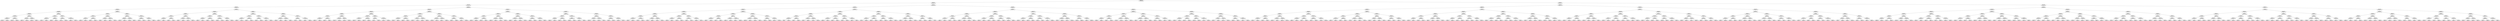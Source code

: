 ## [header material...]
## Command to get the layout: "dot -Teps thisfile > thisfile.eps"
graph "test"
{
node [shape="rectangle", fontsize=10, width=".2", height=".2", margin=0];
graph[fontsize=8];

n000 [label="clustersize = 14060
splitting feature:
((0.274,-0.593)-(0.0926,0.537))"] ;
n000 -- n001 ;
n001 [label="clustersize = 5373
splitting feature:
((-0.603,0.598)-(0.874,0.368))"] ;
n001 -- n002 ;
n002 [label="clustersize = 3833
splitting feature:
((0.545,-0.0172)-(-0.173,0.595))"] ;
n002 -- n003 ;
n003 [label="clustersize = 1081
splitting feature:
((-0.545,-0.966)-(0.818,0.395))"] ;
n003 -- n004 ;
n004 [label="clustersize = 877
splitting feature:
((-0.325,-0.673)-(0.0683,0.723))"] ;
n004 -- n005 ;
n005 [label="clustersize = 696
splitting feature:
((-0.0866,-0.235)-(-0.999,0.244))"] ;
n005 -- n006 ;
n006 [label="clustersize = 565
splitting feature:
((-0.061,-0.384)-(-0.394,0.371))"] ;
n006 -- n007 ;
n007 [label="clustersize = 486
splitting feature:
((-0.279,0.151)-(0.159,-0.597))"] ;
n007 -- n008 ;
n008 [label="clustersize = 116
splitting feature:
((0.786,-0.585)-(-0.0814,0.733))"] ;
n008 -- n009 ;
n009 [label="clustersize = 80
pupil avg:
[-0.3116357  -0.11952752]"] ;
n008 -- n010 ;
n010 [label="clustersize = 36
pupil avg:
[-0.07791191 -0.04510344]"] ;
n007 -- n011 ;
n011 [label="clustersize = 370
splitting feature:
((0.226,0.194)-(-0.244,-0.198))"] ;
n011 -- n012 ;
n012 [label="clustersize = 183
pupil avg:
[-0.32500149  0.18432495]"] ;
n011 -- n013 ;
n013 [label="clustersize = 187
pupil avg:
[-0.37481036  0.03596783]"] ;
n006 -- n014 ;
n014 [label="clustersize = 79
splitting feature:
((0.613,-0.334)-(-0.575,0.703))"] ;
n014 -- n015 ;
n015 [label="clustersize = 32
splitting feature:
((-0.426,0.481)-(0.432,0.32))"] ;
n015 -- n016 ;
n016 [label="clustersize = 24
pupil avg:
[-0.16735361 -0.11093806]"] ;
n015 -- n017 ;
n017 [label="clustersize = 8
pupil avg:
[-0.19323713  0.35322589]"] ;
n014 -- n018 ;
n018 [label="clustersize = 47
splitting feature:
((-0.902,-0.604)-(0.888,-0.743))"] ;
n018 -- n019 ;
n019 [label="clustersize = 33
pupil avg:
[ 0.0295054  -0.26400559]"] ;
n018 -- n020 ;
n020 [label="clustersize = 14
pupil avg:
[ 0.19290531 -0.01457732]"] ;
n005 -- n021 ;
n021 [label="clustersize = 131
splitting feature:
((0.738,0.16)-(0.254,0.633))"] ;
n021 -- n022 ;
n022 [label="clustersize = 47
splitting feature:
((-0.988,-0.582)-(-0.997,0.145))"] ;
n022 -- n023 ;
n023 [label="clustersize = 29
splitting feature:
((0.586,-0.561)-(-0.31,-0.564))"] ;
n023 -- n024 ;
n024 [label="clustersize = 4
pupil avg:
[-0.22311814  0.41400052]"] ;
n023 -- n025 ;
n025 [label="clustersize = 25
pupil avg:
[-0.47872254 -0.24417377]"] ;
n022 -- n026 ;
n026 [label="clustersize = 18
splitting feature:
((-0.337,0.905)-(0.45,0.597))"] ;
n026 -- n027 ;
n027 [label="clustersize = 12
pupil avg:
[ 0.18932825 -0.2389235 ]"] ;
n026 -- n028 ;
n028 [label="clustersize = 6
pupil avg:
[-0.29785301 -0.12556479]"] ;
n021 -- n029 ;
n029 [label="clustersize = 84
splitting feature:
((0.113,0.475)-(-0.121,0.141))"] ;
n029 -- n030 ;
n030 [label="clustersize = 8
splitting feature:
((-0.782,0.914)-(0.126,-0.377))"] ;
n030 -- n031 ;
n031 [label="clustersize = 4
pupil avg:
[ 0.63322751  0.17809524]"] ;
n030 -- n032 ;
n032 [label="clustersize = 4
pupil avg:
[ 0.0527522   0.05948545]"] ;
n029 -- n033 ;
n033 [label="clustersize = 76
splitting feature:
((-0.906,-0.762)-(-0.427,0.00655))"] ;
n033 -- n034 ;
n034 [label="clustersize = 4
pupil avg:
[-0.46936937 -0.00225225]"] ;
n033 -- n035 ;
n035 [label="clustersize = 72
pupil avg:
[ 0.15650214 -0.18274632]"] ;
n004 -- n036 ;
n036 [label="clustersize = 181
splitting feature:
((0.621,0.826)-(-0.551,0.759))"] ;
n036 -- n037 ;
n037 [label="clustersize = 44
splitting feature:
((0.604,0.14)-(0.12,0.618))"] ;
n037 -- n038 ;
n038 [label="clustersize = 18
splitting feature:
((0.645,-0.981)-(-0.387,-0.863))"] ;
n038 -- n039 ;
n039 [label="clustersize = 8
splitting feature:
((0.109,0.201)-(0.414,-0.802))"] ;
n039 -- n040 ;
n040 [label="clustersize = 4
pupil avg:
[-0.33804022  0.16294395]"] ;
n039 -- n041 ;
n041 [label="clustersize = 4
pupil avg:
[-0.58518519  0.18921296]"] ;
n038 -- n042 ;
n042 [label="clustersize = 10
splitting feature:
((0.599,0.412)-(-0.307,0.786))"] ;
n042 -- n043 ;
n043 [label="clustersize = 4
pupil avg:
[ 0.02360576  0.11235915]"] ;
n042 -- n044 ;
n044 [label="clustersize = 6
pupil avg:
[-0.32475765  0.01164908]"] ;
n037 -- n045 ;
n045 [label="clustersize = 26
splitting feature:
((-0.373,-0.466)-(0.385,-0.159))"] ;
n045 -- n046 ;
n046 [label="clustersize = 8
splitting feature:
((0.384,-0.193)-(-0.926,0.78))"] ;
n046 -- n047 ;
n047 [label="clustersize = 4
pupil avg:
[-0.17087516  0.03091377]"] ;
n046 -- n048 ;
n048 [label="clustersize = 4
pupil avg:
[ 0.19716893 -0.14453735]"] ;
n045 -- n049 ;
n049 [label="clustersize = 18
splitting feature:
((-0.346,0.323)-(0.731,-0.895))"] ;
n049 -- n050 ;
n050 [label="clustersize = 5
pupil avg:
[-0.21396226  0.17524681]"] ;
n049 -- n051 ;
n051 [label="clustersize = 13
pupil avg:
[ 0.01891119  0.19157538]"] ;
n036 -- n052 ;
n052 [label="clustersize = 137
splitting feature:
((0.284,-0.566)-(0.315,0.819))"] ;
n052 -- n053 ;
n053 [label="clustersize = 106
splitting feature:
((0.399,-0.587)-(-0.0478,0.22))"] ;
n053 -- n054 ;
n054 [label="clustersize = 50
splitting feature:
((-0.579,0.656)-(-0.962,0.742))"] ;
n054 -- n055 ;
n055 [label="clustersize = 39
pupil avg:
[ 0.00368171  0.2861802 ]"] ;
n054 -- n056 ;
n056 [label="clustersize = 11
pupil avg:
[-0.37838738  0.18798266]"] ;
n053 -- n057 ;
n057 [label="clustersize = 56
splitting feature:
((-0.596,0.723)-(0.446,-0.842))"] ;
n057 -- n058 ;
n058 [label="clustersize = 33
pupil avg:
[ 0.1149527   0.05209603]"] ;
n057 -- n059 ;
n059 [label="clustersize = 23
pupil avg:
[-0.09025653  0.1272023 ]"] ;
n052 -- n060 ;
n060 [label="clustersize = 31
splitting feature:
((-0.362,-0.846)-(-0.269,0.00907))"] ;
n060 -- n061 ;
n061 [label="clustersize = 17
splitting feature:
((0.233,-0.839)-(0.363,-0.284))"] ;
n061 -- n062 ;
n062 [label="clustersize = 5
pupil avg:
[ 0.1186781   0.19230226]"] ;
n061 -- n063 ;
n063 [label="clustersize = 12
pupil avg:
[ 0.48649871  0.22322554]"] ;
n060 -- n064 ;
n064 [label="clustersize = 14
splitting feature:
((-0.566,-0.537)-(0.381,0.122))"] ;
n064 -- n065 ;
n065 [label="clustersize = 4
pupil avg:
[-0.17211051 -0.00246158]"] ;
n064 -- n066 ;
n066 [label="clustersize = 10
pupil avg:
[ 0.24448999  0.11698679]"] ;
n003 -- n067 ;
n067 [label="clustersize = 204
splitting feature:
((-0.591,0.418)-(0.0947,-0.811))"] ;
n067 -- n068 ;
n068 [label="clustersize = 123
splitting feature:
((-0.238,-0.335)-(0.169,-0.00121))"] ;
n068 -- n069 ;
n069 [label="clustersize = 41
splitting feature:
((-0.938,0.0779)-(0.101,0.785))"] ;
n069 -- n070 ;
n070 [label="clustersize = 16
splitting feature:
((-0.229,-0.709)-(-0.434,0.522))"] ;
n070 -- n071 ;
n071 [label="clustersize = 8
splitting feature:
((0.462,-0.608)-(-0.545,0.642))"] ;
n071 -- n072 ;
n072 [label="clustersize = 4
pupil avg:
[-0.28349781  0.07350709]"] ;
n071 -- n073 ;
n073 [label="clustersize = 4
pupil avg:
[-0.33204296 -0.25077423]"] ;
n070 -- n074 ;
n074 [label="clustersize = 8
splitting feature:
((-0.9,-0.614)-(0.571,0.138))"] ;
n074 -- n075 ;
n075 [label="clustersize = 4
pupil avg:
[ 0.00493184 -0.22644346]"] ;
n074 -- n076 ;
n076 [label="clustersize = 4
pupil avg:
[ 0.40012757 -0.2345349 ]"] ;
n069 -- n077 ;
n077 [label="clustersize = 25
splitting feature:
((0.926,0.0785)-(0.778,-0.116))"] ;
n077 -- n078 ;
n078 [label="clustersize = 8
splitting feature:
((-0.114,0.79)-(-0.387,0.693))"] ;
n078 -- n079 ;
n079 [label="clustersize = 4
pupil avg:
[-0.24166667 -0.05227273]"] ;
n078 -- n080 ;
n080 [label="clustersize = 4
pupil avg:
[ 0.24482988  0.08818448]"] ;
n077 -- n081 ;
n081 [label="clustersize = 17
splitting feature:
((0.542,0.104)-(-0.487,-0.212))"] ;
n081 -- n082 ;
n082 [label="clustersize = 8
pupil avg:
[ 0.56218027  0.1204619 ]"] ;
n081 -- n083 ;
n083 [label="clustersize = 9
pupil avg:
[ 0.25304733  0.17379658]"] ;
n068 -- n084 ;
n084 [label="clustersize = 82
splitting feature:
((0.485,0.844)-(-0.692,0.73))"] ;
n084 -- n085 ;
n085 [label="clustersize = 44
splitting feature:
((-0.918,0.946)-(0.911,-0.334))"] ;
n085 -- n086 ;
n086 [label="clustersize = 11
splitting feature:
((-0.796,0.602)-(0.623,0.213))"] ;
n086 -- n087 ;
n087 [label="clustersize = 4
pupil avg:
[ 0.36547325 -0.05120756]"] ;
n086 -- n088 ;
n088 [label="clustersize = 7
pupil avg:
[ 0.00128702  0.18451497]"] ;
n085 -- n089 ;
n089 [label="clustersize = 33
splitting feature:
((0.664,0.802)-(0.31,-0.0934))"] ;
n089 -- n090 ;
n090 [label="clustersize = 4
pupil avg:
[-0.22022845  0.25981597]"] ;
n089 -- n091 ;
n091 [label="clustersize = 29
pupil avg:
[ 0.03767897  0.28621167]"] ;
n084 -- n092 ;
n092 [label="clustersize = 38
splitting feature:
((0.617,0.0677)-(0.782,-0.402))"] ;
n092 -- n093 ;
n093 [label="clustersize = 23
splitting feature:
((-0.571,0.605)-(-0.335,0.799))"] ;
n093 -- n094 ;
n094 [label="clustersize = 19
pupil avg:
[ 0.15252393  0.19582878]"] ;
n093 -- n095 ;
n095 [label="clustersize = 4
pupil avg:
[ 0.2457746  -0.18065233]"] ;
n092 -- n096 ;
n096 [label="clustersize = 15
splitting feature:
((0.515,0.857)-(-0.555,-0.6))"] ;
n096 -- n097 ;
n097 [label="clustersize = 9
pupil avg:
[ 0.46086598  0.29509568]"] ;
n096 -- n098 ;
n098 [label="clustersize = 6
pupil avg:
[ 0.22383311  0.2559342 ]"] ;
n067 -- n099 ;
n099 [label="clustersize = 81
splitting feature:
((0.273,-0.498)-(0.0256,0.147))"] ;
n099 -- n100 ;
n100 [label="clustersize = 46
splitting feature:
((-0.0947,0.429)-(-0.583,-0.309))"] ;
n100 -- n101 ;
n101 [label="clustersize = 27
splitting feature:
((-0.967,-0.974)-(-0.882,0.551))"] ;
n101 -- n102 ;
n102 [label="clustersize = 9
splitting feature:
((-0.0508,-0.362)-(0.47,-0.462))"] ;
n102 -- n103 ;
n103 [label="clustersize = 5
pupil avg:
[-0.27995176  0.00971331]"] ;
n102 -- n104 ;
n104 [label="clustersize = 4
pupil avg:
[-0.5617047   0.32148926]"] ;
n101 -- n105 ;
n105 [label="clustersize = 18
splitting feature:
((0.382,-0.0825)-(0.24,-0.624))"] ;
n105 -- n106 ;
n106 [label="clustersize = 7
pupil avg:
[-0.10868347  0.33613445]"] ;
n105 -- n107 ;
n107 [label="clustersize = 11
pupil avg:
[-0.41797813  0.32457353]"] ;
n100 -- n108 ;
n108 [label="clustersize = 19
splitting feature:
((0.437,0.376)-(-0.284,-0.304))"] ;
n108 -- n109 ;
n109 [label="clustersize = 10
splitting feature:
((0.314,-0.987)-(0.504,0.31))"] ;
n109 -- n110 ;
n110 [label="clustersize = 4
pupil avg:
[-0.16952285  0.31030059]"] ;
n109 -- n111 ;
n111 [label="clustersize = 6
pupil avg:
[ 0.20467409  0.28833542]"] ;
n108 -- n112 ;
n112 [label="clustersize = 9
splitting feature:
((0.729,-0.188)-(-0.101,0.463))"] ;
n112 -- n113 ;
n113 [label="clustersize = 5
pupil avg:
[-0.11482631  0.31178123]"] ;
n112 -- n114 ;
n114 [label="clustersize = 4
pupil avg:
[-0.28834182 -0.01384173]"] ;
n099 -- n115 ;
n115 [label="clustersize = 35
splitting feature:
((-0.849,0.58)-(0.653,0.385))"] ;
n115 -- n116 ;
n116 [label="clustersize = 19
splitting feature:
((-0.0791,-0.586)-(-0.157,0.884))"] ;
n116 -- n117 ;
n117 [label="clustersize = 11
splitting feature:
((0.0769,-0.188)-(0.542,0.065))"] ;
n117 -- n118 ;
n118 [label="clustersize = 4
pupil avg:
[-0.18307843  0.08357542]"] ;
n117 -- n119 ;
n119 [label="clustersize = 7
pupil avg:
[ 0.0922836   0.04645761]"] ;
n116 -- n120 ;
n120 [label="clustersize = 8
splitting feature:
((0.916,0.381)-(0.959,0.0437))"] ;
n120 -- n121 ;
n121 [label="clustersize = 4
pupil avg:
[ 0.16344958  0.00876791]"] ;
n120 -- n122 ;
n122 [label="clustersize = 4
pupil avg:
[ 0.26535097 -0.19241754]"] ;
n115 -- n123 ;
n123 [label="clustersize = 16
splitting feature:
((-0.641,-0.435)-(-0.797,-0.674))"] ;
n123 -- n124 ;
n124 [label="clustersize = 8
splitting feature:
((0.49,-0.936)-(-0.26,0.587))"] ;
n124 -- n125 ;
n125 [label="clustersize = 4
pupil avg:
[ 0.0435713   0.19678981]"] ;
n124 -- n126 ;
n126 [label="clustersize = 4
pupil avg:
[ 0.13457237  0.18144737]"] ;
n123 -- n127 ;
n127 [label="clustersize = 8
splitting feature:
((-0.827,-0.717)-(-0.0329,0.849))"] ;
n127 -- n128 ;
n128 [label="clustersize = 4
pupil avg:
[-0.38721805  0.1351817 ]"] ;
n127 -- n129 ;
n129 [label="clustersize = 4
pupil avg:
[ 0.06470588  0.23382353]"] ;
n002 -- n130 ;
n130 [label="clustersize = 2752
splitting feature:
((0.152,-0.889)-(-0.38,0.969))"] ;
n130 -- n131 ;
n131 [label="clustersize = 1705
splitting feature:
((-0.403,0.203)-(0.33,0.207))"] ;
n131 -- n132 ;
n132 [label="clustersize = 1087
splitting feature:
((0.122,0.506)-(-0.0542,0.937))"] ;
n132 -- n133 ;
n133 [label="clustersize = 394
splitting feature:
((0.775,0.53)-(-0.622,0.212))"] ;
n133 -- n134 ;
n134 [label="clustersize = 32
splitting feature:
((0.701,0.34)-(-0.942,0.764))"] ;
n134 -- n135 ;
n135 [label="clustersize = 14
splitting feature:
((-0.444,-0.285)-(0.873,-0.0901))"] ;
n135 -- n136 ;
n136 [label="clustersize = 10
pupil avg:
[ 0.08354994  0.01066812]"] ;
n135 -- n137 ;
n137 [label="clustersize = 4
pupil avg:
[-0.27179038 -0.10580065]"] ;
n134 -- n138 ;
n138 [label="clustersize = 18
splitting feature:
((-0.0264,0.542)-(0.0117,-0.007))"] ;
n138 -- n139 ;
n139 [label="clustersize = 6
pupil avg:
[ 0.33955092 -0.15312895]"] ;
n138 -- n140 ;
n140 [label="clustersize = 12
pupil avg:
[ 0.07180967 -0.1010088 ]"] ;
n133 -- n141 ;
n141 [label="clustersize = 362
splitting feature:
((-0.818,-0.862)-(0.641,-0.474))"] ;
n141 -- n142 ;
n142 [label="clustersize = 290
splitting feature:
((-0.734,0.614)-(0.0255,0.923))"] ;
n142 -- n143 ;
n143 [label="clustersize = 232
pupil avg:
[-0.26717539 -0.17435355]"] ;
n142 -- n144 ;
n144 [label="clustersize = 58
pupil avg:
[-0.08779801 -0.02860856]"] ;
n141 -- n145 ;
n145 [label="clustersize = 72
splitting feature:
((-0.2,0.353)-(-0.2,-0.466))"] ;
n145 -- n146 ;
n146 [label="clustersize = 38
pupil avg:
[ 0.04165118 -0.02899356]"] ;
n145 -- n147 ;
n147 [label="clustersize = 34
pupil avg:
[-0.19322128 -0.02257066]"] ;
n132 -- n148 ;
n148 [label="clustersize = 693
splitting feature:
((-0.478,0.132)-(0.788,-0.74))"] ;
n148 -- n149 ;
n149 [label="clustersize = 607
splitting feature:
((-0.859,-0.565)-(-0.116,0.323))"] ;
n149 -- n150 ;
n150 [label="clustersize = 256
splitting feature:
((-0.191,0.165)-(-0.143,-0.212))"] ;
n150 -- n151 ;
n151 [label="clustersize = 108
pupil avg:
[ 0.00356252 -0.13814975]"] ;
n150 -- n152 ;
n152 [label="clustersize = 148
pupil avg:
[-0.18442535 -0.1558153 ]"] ;
n149 -- n153 ;
n153 [label="clustersize = 351
splitting feature:
((0.108,0.324)-(-0.493,-0.304))"] ;
n153 -- n154 ;
n154 [label="clustersize = 164
pupil avg:
[ 0.14315932 -0.01196954]"] ;
n153 -- n155 ;
n155 [label="clustersize = 187
pupil avg:
[ 0.00373453 -0.09690518]"] ;
n148 -- n156 ;
n156 [label="clustersize = 86
splitting feature:
((-0.226,-0.0896)-(-0.669,-0.87))"] ;
n156 -- n157 ;
n157 [label="clustersize = 62
splitting feature:
((0.988,0.41)-(-0.812,0.11))"] ;
n157 -- n158 ;
n158 [label="clustersize = 9
pupil avg:
[ 0.19607211 -0.16007737]"] ;
n157 -- n159 ;
n159 [label="clustersize = 53
pupil avg:
[ 0.10118372 -0.02155094]"] ;
n156 -- n160 ;
n160 [label="clustersize = 24
splitting feature:
((0.696,-0.737)-(0.0916,-0.609))"] ;
n160 -- n161 ;
n161 [label="clustersize = 12
pupil avg:
[ 0.78801773 -0.09734842]"] ;
n160 -- n162 ;
n162 [label="clustersize = 12
pupil avg:
[ 0.35231672 -0.06392336]"] ;
n131 -- n163 ;
n163 [label="clustersize = 618
splitting feature:
((0.0185,0.914)-(0.902,0.426))"] ;
n163 -- n164 ;
n164 [label="clustersize = 543
splitting feature:
((-0.0789,0.128)-(0.0264,-0.528))"] ;
n164 -- n165 ;
n165 [label="clustersize = 357
splitting feature:
((0.113,0.362)-(-0.44,0.508))"] ;
n165 -- n166 ;
n166 [label="clustersize = 253
splitting feature:
((-0.0392,0.31)-(0.683,0.915))"] ;
n166 -- n167 ;
n167 [label="clustersize = 247
pupil avg:
[ 0.13730733  0.0501398 ]"] ;
n166 -- n168 ;
n168 [label="clustersize = 6
pupil avg:
[-0.11668597 -0.0099246 ]"] ;
n165 -- n169 ;
n169 [label="clustersize = 104
splitting feature:
((0.252,-0.0557)-(-0.426,0.815))"] ;
n169 -- n170 ;
n170 [label="clustersize = 86
pupil avg:
[ 0.01836952  0.03246706]"] ;
n169 -- n171 ;
n171 [label="clustersize = 18
pupil avg:
[ 0.1460997  -0.00843713]"] ;
n164 -- n172 ;
n172 [label="clustersize = 186
splitting feature:
((0.456,0.238)-(-0.821,0.489))"] ;
n172 -- n173 ;
n173 [label="clustersize = 73
splitting feature:
((-0.142,0.887)-(-0.402,-0.675))"] ;
n173 -- n174 ;
n174 [label="clustersize = 35
pupil avg:
[ 0.04029061  0.13133491]"] ;
n173 -- n175 ;
n175 [label="clustersize = 38
pupil avg:
[-0.32701775  0.11591319]"] ;
n172 -- n176 ;
n176 [label="clustersize = 113
splitting feature:
((-0.577,0.987)-(-0.0411,-0.34))"] ;
n176 -- n177 ;
n177 [label="clustersize = 29
pupil avg:
[ 0.22326675  0.0093758 ]"] ;
n176 -- n178 ;
n178 [label="clustersize = 84
pupil avg:
[ 0.03839901  0.0638876 ]"] ;
n163 -- n179 ;
n179 [label="clustersize = 75
splitting feature:
((0.238,-0.345)-(-0.257,0.392))"] ;
n179 -- n180 ;
n180 [label="clustersize = 45
splitting feature:
((-0.641,-0.592)-(0.592,-0.898))"] ;
n180 -- n181 ;
n181 [label="clustersize = 28
splitting feature:
((-0.388,0.442)-(0.259,-0.0825))"] ;
n181 -- n182 ;
n182 [label="clustersize = 9
pupil avg:
[-0.38203797 -0.03335452]"] ;
n181 -- n183 ;
n183 [label="clustersize = 19
pupil avg:
[-0.28660101  0.1440533 ]"] ;
n180 -- n184 ;
n184 [label="clustersize = 17
splitting feature:
((0.648,-0.95)-(-0.858,-0.594))"] ;
n184 -- n185 ;
n185 [label="clustersize = 11
pupil avg:
[ 0.03565204  0.14377541]"] ;
n184 -- n186 ;
n186 [label="clustersize = 6
pupil avg:
[-0.28587239  0.10383599]"] ;
n179 -- n187 ;
n187 [label="clustersize = 30
splitting feature:
((-0.141,0.841)-(0.192,-0.623))"] ;
n187 -- n188 ;
n188 [label="clustersize = 9
splitting feature:
((-0.232,0.95)-(-0.857,-0.104))"] ;
n188 -- n189 ;
n189 [label="clustersize = 4
pupil avg:
[ 0.38852434 -0.01949001]"] ;
n188 -- n190 ;
n190 [label="clustersize = 5
pupil avg:
[ 0.14918405 -0.00036945]"] ;
n187 -- n191 ;
n191 [label="clustersize = 21
splitting feature:
((-0.08,0.557)-(-0.437,0.302))"] ;
n191 -- n192 ;
n192 [label="clustersize = 15
pupil avg:
[-0.00049614 -0.00211067]"] ;
n191 -- n193 ;
n193 [label="clustersize = 6
pupil avg:
[-0.25182073 -0.19855063]"] ;
n130 -- n194 ;
n194 [label="clustersize = 1047
splitting feature:
((-0.795,-0.745)-(-0.151,0.773))"] ;
n194 -- n195 ;
n195 [label="clustersize = 380
splitting feature:
((-0.537,0.947)-(-0.222,0.587))"] ;
n195 -- n196 ;
n196 [label="clustersize = 150
splitting feature:
((-0.602,0.826)-(-0.151,-0.0485))"] ;
n196 -- n197 ;
n197 [label="clustersize = 51
splitting feature:
((-0.56,-0.642)-(-0.577,0.471))"] ;
n197 -- n198 ;
n198 [label="clustersize = 28
splitting feature:
((0.201,0.335)-(-0.585,-0.215))"] ;
n198 -- n199 ;
n199 [label="clustersize = 8
pupil avg:
[ 0.09318345  0.16195992]"] ;
n198 -- n200 ;
n200 [label="clustersize = 20
pupil avg:
[-0.21650298 -0.08655084]"] ;
n197 -- n201 ;
n201 [label="clustersize = 23
splitting feature:
((-0.291,-0.242)-(0.113,0.693))"] ;
n201 -- n202 ;
n202 [label="clustersize = 16
pupil avg:
[ 0.25532122 -0.20819438]"] ;
n201 -- n203 ;
n203 [label="clustersize = 7
pupil avg:
[ 0.31910706  0.14027106]"] ;
n196 -- n204 ;
n204 [label="clustersize = 99
splitting feature:
((-0.262,-0.369)-(-0.19,0.192))"] ;
n204 -- n205 ;
n205 [label="clustersize = 60
splitting feature:
((-0.65,-0.86)-(-0.383,-0.235))"] ;
n205 -- n206 ;
n206 [label="clustersize = 18
pupil avg:
[-0.46605467  0.02520189]"] ;
n205 -- n207 ;
n207 [label="clustersize = 42
pupil avg:
[-0.40055145 -0.1841955 ]"] ;
n204 -- n208 ;
n208 [label="clustersize = 39
splitting feature:
((1,-0.157)-(-0.403,0.498))"] ;
n208 -- n209 ;
n209 [label="clustersize = 6
pupil avg:
[-0.4161414  -0.29056054]"] ;
n208 -- n210 ;
n210 [label="clustersize = 33
pupil avg:
[ 0.01606761 -0.11285291]"] ;
n195 -- n211 ;
n211 [label="clustersize = 230
splitting feature:
((-0.416,-0.363)-(-0.378,0.657))"] ;
n211 -- n212 ;
n212 [label="clustersize = 87
splitting feature:
((0.0548,0.806)-(-0.25,-0.923))"] ;
n212 -- n213 ;
n213 [label="clustersize = 29
splitting feature:
((0.219,-0.851)-(0.762,-0.0253))"] ;
n213 -- n214 ;
n214 [label="clustersize = 25
pupil avg:
[ 0.18596226 -0.08917486]"] ;
n213 -- n215 ;
n215 [label="clustersize = 4
pupil avg:
[-0.27693603 -0.11885522]"] ;
n212 -- n216 ;
n216 [label="clustersize = 58
splitting feature:
((-0.974,0.325)-(-0.935,0.121))"] ;
n216 -- n217 ;
n217 [label="clustersize = 14
pupil avg:
[ 0.08332197 -0.20997365]"] ;
n216 -- n218 ;
n218 [label="clustersize = 44
pupil avg:
[-0.19024141 -0.13068776]"] ;
n211 -- n219 ;
n219 [label="clustersize = 143
splitting feature:
((0.354,0.249)-(-0.48,0.0443))"] ;
n219 -- n220 ;
n220 [label="clustersize = 44
splitting feature:
((-0.345,0.762)-(0.0555,-0.631))"] ;
n220 -- n221 ;
n221 [label="clustersize = 19
pupil avg:
[ 0.30045334  0.02355047]"] ;
n220 -- n222 ;
n222 [label="clustersize = 25
pupil avg:
[-0.02432357  0.05988114]"] ;
n219 -- n223 ;
n223 [label="clustersize = 99
splitting feature:
((-0.196,0.827)-(-0.782,0.585))"] ;
n223 -- n224 ;
n224 [label="clustersize = 45
pupil avg:
[ 0.21737064 -0.16306963]"] ;
n223 -- n225 ;
n225 [label="clustersize = 54
pupil avg:
[ 0.34781505 -0.20873116]"] ;
n194 -- n226 ;
n226 [label="clustersize = 667
splitting feature:
((-0.0803,-0.457)-(-0.417,0.744))"] ;
n226 -- n227 ;
n227 [label="clustersize = 341
splitting feature:
((-0.218,0.609)-(0.414,-0.869))"] ;
n227 -- n228 ;
n228 [label="clustersize = 300
splitting feature:
((-0.5,-0.383)-(-0.174,0.172))"] ;
n228 -- n229 ;
n229 [label="clustersize = 63
splitting feature:
((-0.91,0.253)-(0.239,0.95))"] ;
n229 -- n230 ;
n230 [label="clustersize = 31
pupil avg:
[ 0.17915661 -0.06625186]"] ;
n229 -- n231 ;
n231 [label="clustersize = 32
pupil avg:
[-0.14148674 -0.00073264]"] ;
n228 -- n232 ;
n232 [label="clustersize = 237
splitting feature:
((-0.141,0.184)-(-0.58,0.0493))"] ;
n232 -- n233 ;
n233 [label="clustersize = 196
pupil avg:
[ 0.12863703 -0.01041339]"] ;
n232 -- n234 ;
n234 [label="clustersize = 41
pupil avg:
[ 0.29813131 -0.02494981]"] ;
n227 -- n235 ;
n235 [label="clustersize = 41
splitting feature:
((-0.0586,0.444)-(-0.263,-0.196))"] ;
n235 -- n236 ;
n236 [label="clustersize = 14
splitting feature:
((-0.0338,-0.0606)-(-0.312,0.0632))"] ;
n236 -- n237 ;
n237 [label="clustersize = 9
pupil avg:
[ 0.26643019  0.06066628]"] ;
n236 -- n238 ;
n238 [label="clustersize = 5
pupil avg:
[-0.17357358  0.04796506]"] ;
n235 -- n239 ;
n239 [label="clustersize = 27
splitting feature:
((0.192,-0.233)-(0.885,-0.397))"] ;
n239 -- n240 ;
n240 [label="clustersize = 22
pupil avg:
[-0.35937972  0.01975845]"] ;
n239 -- n241 ;
n241 [label="clustersize = 5
pupil avg:
[ 0.13754049 -0.04881916]"] ;
n226 -- n242 ;
n242 [label="clustersize = 326
splitting feature:
((0.453,0.172)-(0.852,-0.776))"] ;
n242 -- n243 ;
n243 [label="clustersize = 184
splitting feature:
((0.142,0.793)-(0.532,-0.0555))"] ;
n243 -- n244 ;
n244 [label="clustersize = 131
splitting feature:
((-0.257,0.248)-(0.19,0.126))"] ;
n244 -- n245 ;
n245 [label="clustersize = 60
pupil avg:
[ 0.27032202 -0.07689636]"] ;
n244 -- n246 ;
n246 [label="clustersize = 71
pupil avg:
[ 0.11317818  0.09084302]"] ;
n243 -- n247 ;
n247 [label="clustersize = 53
splitting feature:
((-0.877,0.179)-(-0.218,-0.894))"] ;
n247 -- n248 ;
n248 [label="clustersize = 26
pupil avg:
[ 0.48611706 -0.19642892]"] ;
n247 -- n249 ;
n249 [label="clustersize = 27
pupil avg:
[ 0.11112076 -0.13368347]"] ;
n242 -- n250 ;
n250 [label="clustersize = 142
splitting feature:
((0.436,-0.351)-(0.821,0.935))"] ;
n250 -- n251 ;
n251 [label="clustersize = 110
splitting feature:
((0.916,0.853)-(0.438,0.0527))"] ;
n251 -- n252 ;
n252 [label="clustersize = 22
pupil avg:
[ 0.17540372 -0.1523893 ]"] ;
n251 -- n253 ;
n253 [label="clustersize = 88
pupil avg:
[ 0.5061576  -0.23802226]"] ;
n250 -- n254 ;
n254 [label="clustersize = 32
splitting feature:
((-0.595,0.974)-(0.932,0.831))"] ;
n254 -- n255 ;
n255 [label="clustersize = 19
pupil avg:
[ 0.30317693 -0.19203986]"] ;
n254 -- n256 ;
n256 [label="clustersize = 13
pupil avg:
[-0.11961187 -0.16743767]"] ;
n001 -- n257 ;
n257 [label="clustersize = 1540
splitting feature:
((0.288,0.802)-(-0.639,-0.265))"] ;
n257 -- n258 ;
n258 [label="clustersize = 548
splitting feature:
((0.529,0.557)-(-0.761,0.649))"] ;
n258 -- n259 ;
n259 [label="clustersize = 409
splitting feature:
((-0.0798,0.94)-(0.0247,-0.34))"] ;
n259 -- n260 ;
n260 [label="clustersize = 94
splitting feature:
((0.389,-0.154)-(-0.239,0.786))"] ;
n260 -- n261 ;
n261 [label="clustersize = 49
splitting feature:
((0.906,0.142)-(0.979,-0.655))"] ;
n261 -- n262 ;
n262 [label="clustersize = 29
splitting feature:
((-0.778,0.0463)-(-0.528,0.561))"] ;
n262 -- n263 ;
n263 [label="clustersize = 18
splitting feature:
((-0.254,-0.873)-(-0.268,0.499))"] ;
n263 -- n264 ;
n264 [label="clustersize = 13
pupil avg:
[-0.30289175  0.281751  ]"] ;
n263 -- n265 ;
n265 [label="clustersize = 5
pupil avg:
[-0.03650857  0.20888977]"] ;
n262 -- n266 ;
n266 [label="clustersize = 11
splitting feature:
((-0.721,-0.113)-(-0.939,-0.0186))"] ;
n266 -- n267 ;
n267 [label="clustersize = 5
pupil avg:
[ 0.18121212  0.05606061]"] ;
n266 -- n268 ;
n268 [label="clustersize = 6
pupil avg:
[-0.11637931  0.22046616]"] ;
n261 -- n269 ;
n269 [label="clustersize = 20
splitting feature:
((-0.849,0.557)-(-0.428,0.685))"] ;
n269 -- n270 ;
n270 [label="clustersize = 8
splitting feature:
((0.774,-0.257)-(0.603,0.705))"] ;
n270 -- n271 ;
n271 [label="clustersize = 4
pupil avg:
[ 0.15420817 -0.0043867 ]"] ;
n270 -- n272 ;
n272 [label="clustersize = 4
pupil avg:
[ 0.69090909  0.1474026 ]"] ;
n269 -- n273 ;
n273 [label="clustersize = 12
splitting feature:
((-0.0414,0.234)-(0.533,-0.128))"] ;
n273 -- n274 ;
n274 [label="clustersize = 8
pupil avg:
[ 0.11070775  0.07376029]"] ;
n273 -- n275 ;
n275 [label="clustersize = 4
pupil avg:
[-0.10192148  0.38163006]"] ;
n260 -- n276 ;
n276 [label="clustersize = 45
splitting feature:
((-0.0671,0.238)-(-0.0913,0.63))"] ;
n276 -- n277 ;
n277 [label="clustersize = 24
splitting feature:
((0.552,0.464)-(0.149,-0.935))"] ;
n277 -- n278 ;
n278 [label="clustersize = 8
splitting feature:
((-0.213,0.581)-(0.351,-0.591))"] ;
n278 -- n279 ;
n279 [label="clustersize = 4
pupil avg:
[ 0.08267196  0.15033069]"] ;
n278 -- n280 ;
n280 [label="clustersize = 4
pupil avg:
[ 0.32049944  0.33414817]"] ;
n277 -- n281 ;
n281 [label="clustersize = 16
splitting feature:
((-0.674,-0.781)-(0.661,0.63))"] ;
n281 -- n282 ;
n282 [label="clustersize = 12
pupil avg:
[ 0.07921703 -0.02868496]"] ;
n281 -- n283 ;
n283 [label="clustersize = 4
pupil avg:
[-0.23879404  0.11662408]"] ;
n276 -- n284 ;
n284 [label="clustersize = 21
splitting feature:
((-0.456,0.957)-(-0.56,0.515))"] ;
n284 -- n285 ;
n285 [label="clustersize = 13
splitting feature:
((0.274,-0.311)-(-0.0277,-0.455))"] ;
n285 -- n286 ;
n286 [label="clustersize = 6
pupil avg:
[ 0.28072996  0.27944812]"] ;
n285 -- n287 ;
n287 [label="clustersize = 7
pupil avg:
[ 0.7100321   0.10070922]"] ;
n284 -- n288 ;
n288 [label="clustersize = 8
splitting feature:
((-0.327,0.827)-(-0.348,0.241))"] ;
n288 -- n289 ;
n289 [label="clustersize = 4
pupil avg:
[ 0.46764529 -0.03802963]"] ;
n288 -- n290 ;
n290 [label="clustersize = 4
pupil avg:
[-0.01543748  0.17760356]"] ;
n259 -- n291 ;
n291 [label="clustersize = 315
splitting feature:
((0.403,0.0739)-(-0.246,0.445))"] ;
n291 -- n292 ;
n292 [label="clustersize = 160
splitting feature:
((0.186,-0.761)-(0.386,0.0833))"] ;
n292 -- n293 ;
n293 [label="clustersize = 59
splitting feature:
((0.757,0.324)-(-0.804,0.821))"] ;
n293 -- n294 ;
n294 [label="clustersize = 51
splitting feature:
((-0.998,0.876)-(-0.286,0.435))"] ;
n294 -- n295 ;
n295 [label="clustersize = 6
pupil avg:
[-0.52689028  0.31714147]"] ;
n294 -- n296 ;
n296 [label="clustersize = 45
pupil avg:
[-0.28470401  0.2309748 ]"] ;
n293 -- n297 ;
n297 [label="clustersize = 8
splitting feature:
((-0.238,0.205)-(-0.8,0.892))"] ;
n297 -- n298 ;
n298 [label="clustersize = 4
pupil avg:
[-0.08020246  0.17376788]"] ;
n297 -- n299 ;
n299 [label="clustersize = 4
pupil avg:
[ 0.39007964 -0.07672791]"] ;
n292 -- n300 ;
n300 [label="clustersize = 101
splitting feature:
((0.39,0.986)-(-0.11,0.439))"] ;
n300 -- n301 ;
n301 [label="clustersize = 37
splitting feature:
((-0.0797,-0.468)-(0.308,0.352))"] ;
n301 -- n302 ;
n302 [label="clustersize = 11
pupil avg:
[-0.16986305  0.18019695]"] ;
n301 -- n303 ;
n303 [label="clustersize = 26
pupil avg:
[ 0.15876027  0.36591893]"] ;
n300 -- n304 ;
n304 [label="clustersize = 64
splitting feature:
((-0.0447,-0.0225)-(0.0139,-0.365))"] ;
n304 -- n305 ;
n305 [label="clustersize = 26
pupil avg:
[ 0.01632658  0.27003421]"] ;
n304 -- n306 ;
n306 [label="clustersize = 38
pupil avg:
[-0.15090648  0.26016335]"] ;
n291 -- n307 ;
n307 [label="clustersize = 155
splitting feature:
((0.601,-0.213)-(-0.336,0.631))"] ;
n307 -- n308 ;
n308 [label="clustersize = 50
splitting feature:
((0.186,-0.523)-(-0.342,0.0799))"] ;
n308 -- n309 ;
n309 [label="clustersize = 39
splitting feature:
((0.809,-0.924)-(-0.737,-0.749))"] ;
n309 -- n310 ;
n310 [label="clustersize = 26
pupil avg:
[-0.36693252  0.26846568]"] ;
n309 -- n311 ;
n311 [label="clustersize = 13
pupil avg:
[-0.20759979  0.20124928]"] ;
n308 -- n312 ;
n312 [label="clustersize = 11
splitting feature:
((0.3,-0.202)-(-0.235,0.0263))"] ;
n312 -- n313 ;
n313 [label="clustersize = 4
pupil avg:
[-0.19576149  0.36566092]"] ;
n312 -- n314 ;
n314 [label="clustersize = 7
pupil avg:
[-0.00233851 -0.01192542]"] ;
n307 -- n315 ;
n315 [label="clustersize = 105
splitting feature:
((-0.465,0.7)-(-0.755,-0.175))"] ;
n315 -- n316 ;
n316 [label="clustersize = 61
splitting feature:
((0.24,-0.858)-(-0.058,0.376))"] ;
n316 -- n317 ;
n317 [label="clustersize = 27
pupil avg:
[-0.12879367  0.00339299]"] ;
n316 -- n318 ;
n318 [label="clustersize = 34
pupil avg:
[ 0.1142449  0.0080083]"] ;
n315 -- n319 ;
n319 [label="clustersize = 44
splitting feature:
((0.831,-0.672)-(-0.947,0.03))"] ;
n319 -- n320 ;
n320 [label="clustersize = 13
pupil avg:
[-0.13900647  0.14643842]"] ;
n319 -- n321 ;
n321 [label="clustersize = 31
pupil avg:
[-0.33243474 -0.02925629]"] ;
n258 -- n322 ;
n322 [label="clustersize = 139
splitting feature:
((-0.895,0.588)-(-0.319,-0.575))"] ;
n322 -- n323 ;
n323 [label="clustersize = 69
splitting feature:
((-0.157,-0.406)-(-0.896,0.825))"] ;
n323 -- n324 ;
n324 [label="clustersize = 35
splitting feature:
((0.35,0.487)-(0.836,-0.215))"] ;
n324 -- n325 ;
n325 [label="clustersize = 18
splitting feature:
((0.679,0.551)-(-0.339,-0.0873))"] ;
n325 -- n326 ;
n326 [label="clustersize = 8
splitting feature:
((-0.963,0.438)-(0.319,-0.0691))"] ;
n326 -- n327 ;
n327 [label="clustersize = 4
pupil avg:
[ 0.13187135  0.025     ]"] ;
n326 -- n328 ;
n328 [label="clustersize = 4
pupil avg:
[-0.13710412  0.09799849]"] ;
n325 -- n329 ;
n329 [label="clustersize = 10
splitting feature:
((0.489,-0.993)-(0.0827,0.759))"] ;
n329 -- n330 ;
n330 [label="clustersize = 4
pupil avg:
[ 0.27818728  0.03914141]"] ;
n329 -- n331 ;
n331 [label="clustersize = 6
pupil avg:
[ 0.11916292 -0.01535594]"] ;
n324 -- n332 ;
n332 [label="clustersize = 17
splitting feature:
((-0.93,0.773)-(0.00994,-0.0378))"] ;
n332 -- n333 ;
n333 [label="clustersize = 8
splitting feature:
((-0.65,-0.855)-(0.115,-0.069))"] ;
n333 -- n334 ;
n334 [label="clustersize = 4
pupil avg:
[ 0.25446749 -0.10871736]"] ;
n333 -- n335 ;
n335 [label="clustersize = 4
pupil avg:
[ 0.36565452  0.04291276]"] ;
n332 -- n336 ;
n336 [label="clustersize = 9
splitting feature:
((-0.493,-0.966)-(0.265,0.204))"] ;
n336 -- n337 ;
n337 [label="clustersize = 5
pupil avg:
[ 0.2173778  -0.03892763]"] ;
n336 -- n338 ;
n338 [label="clustersize = 4
pupil avg:
[ 0.07460317 -0.00555556]"] ;
n323 -- n339 ;
n339 [label="clustersize = 34
splitting feature:
((-0.258,0.82)-(0.333,-0.597))"] ;
n339 -- n340 ;
n340 [label="clustersize = 18
splitting feature:
((-0.997,-0.697)-(0.592,-0.903))"] ;
n340 -- n341 ;
n341 [label="clustersize = 9
splitting feature:
((0.339,0.976)-(-0.409,-0.0416))"] ;
n341 -- n342 ;
n342 [label="clustersize = 4
pupil avg:
[ 0.58938553  0.00355822]"] ;
n341 -- n343 ;
n343 [label="clustersize = 5
pupil avg:
[ 0.20184584 -0.1403696 ]"] ;
n340 -- n344 ;
n344 [label="clustersize = 9
splitting feature:
((-0.185,0.821)-(-0.00226,-0.914))"] ;
n344 -- n345 ;
n345 [label="clustersize = 5
pupil avg:
[ 0.92929032  0.07041795]"] ;
n344 -- n346 ;
n346 [label="clustersize = 4
pupil avg:
[ 0.72366678  0.03153253]"] ;
n339 -- n347 ;
n347 [label="clustersize = 16
splitting feature:
((-0.888,-0.305)-(0.204,0.728))"] ;
n347 -- n348 ;
n348 [label="clustersize = 8
splitting feature:
((0.185,-0.918)-(0.726,-0.359))"] ;
n348 -- n349 ;
n349 [label="clustersize = 4
pupil avg:
[ 0.17248513  0.00720648]"] ;
n348 -- n350 ;
n350 [label="clustersize = 4
pupil avg:
[ 0.07794345  0.22359369]"] ;
n347 -- n351 ;
n351 [label="clustersize = 8
splitting feature:
((0.733,-0.0793)-(0.12,0.0538))"] ;
n351 -- n352 ;
n352 [label="clustersize = 4
pupil avg:
[ 0.48468468  0.11211068]"] ;
n351 -- n353 ;
n353 [label="clustersize = 4
pupil avg:
[ 0.1917629  0.1156808]"] ;
n322 -- n354 ;
n354 [label="clustersize = 70
splitting feature:
((0.936,-0.895)-(-0.604,0.844))"] ;
n354 -- n355 ;
n355 [label="clustersize = 37
splitting feature:
((0.356,0.796)-(0.672,-0.577))"] ;
n355 -- n356 ;
n356 [label="clustersize = 19
splitting feature:
((0.123,-0.653)-(0.318,-0.881))"] ;
n356 -- n357 ;
n357 [label="clustersize = 11
splitting feature:
((0.525,0.181)-(-0.847,-0.726))"] ;
n357 -- n358 ;
n358 [label="clustersize = 7
pupil avg:
[ 0.10907772  0.07258511]"] ;
n357 -- n359 ;
n359 [label="clustersize = 4
pupil avg:
[-0.05757985 -0.19292623]"] ;
n356 -- n360 ;
n360 [label="clustersize = 8
splitting feature:
((-0.0255,0.859)-(0.152,-0.487))"] ;
n360 -- n361 ;
n361 [label="clustersize = 4
pupil avg:
[ 0.28045822  0.21331536]"] ;
n360 -- n362 ;
n362 [label="clustersize = 4
pupil avg:
[ 0.79481481  0.37047619]"] ;
n355 -- n363 ;
n363 [label="clustersize = 18
splitting feature:
((0.00349,0.605)-(-0.3,-0.391))"] ;
n363 -- n364 ;
n364 [label="clustersize = 8
splitting feature:
((-0.26,0.423)-(-0.528,0.192))"] ;
n364 -- n365 ;
n365 [label="clustersize = 4
pupil avg:
[-0.01533401 -0.0212864 ]"] ;
n364 -- n366 ;
n366 [label="clustersize = 4
pupil avg:
[ 0.09622581  0.17955915]"] ;
n363 -- n367 ;
n367 [label="clustersize = 10
splitting feature:
((0.56,0.0207)-(-0.487,0.0311))"] ;
n367 -- n368 ;
n368 [label="clustersize = 4
pupil avg:
[-0.38081813 -0.08230595]"] ;
n367 -- n369 ;
n369 [label="clustersize = 6
pupil avg:
[-0.09716257 -0.03137983]"] ;
n354 -- n370 ;
n370 [label="clustersize = 33
splitting feature:
((-0.944,-0.184)-(0.273,-0.637))"] ;
n370 -- n371 ;
n371 [label="clustersize = 16
splitting feature:
((-0.144,0.704)-(0.0342,-0.312))"] ;
n371 -- n372 ;
n372 [label="clustersize = 8
splitting feature:
((-0.107,-0.855)-(0.286,-0.205))"] ;
n372 -- n373 ;
n373 [label="clustersize = 4
pupil avg:
[ 0.03211687 -0.14230027]"] ;
n372 -- n374 ;
n374 [label="clustersize = 4
pupil avg:
[ 0.01471861  0.01385281]"] ;
n371 -- n375 ;
n375 [label="clustersize = 8
splitting feature:
((-0.519,0.83)-(0.0787,0.588))"] ;
n375 -- n376 ;
n376 [label="clustersize = 4
pupil avg:
[-0.05627366 -0.13206685]"] ;
n375 -- n377 ;
n377 [label="clustersize = 4
pupil avg:
[-0.23673476 -0.07934609]"] ;
n370 -- n378 ;
n378 [label="clustersize = 17
splitting feature:
((-0.0705,0.368)-(0.678,-0.538))"] ;
n378 -- n379 ;
n379 [label="clustersize = 9
splitting feature:
((0.766,0.823)-(-0.819,0.172))"] ;
n379 -- n380 ;
n380 [label="clustersize = 4
pupil avg:
[ 0.09776314 -0.1511625 ]"] ;
n379 -- n381 ;
n381 [label="clustersize = 5
pupil avg:
[-0.31497675  0.02053587]"] ;
n378 -- n382 ;
n382 [label="clustersize = 8
splitting feature:
((-0.41,-0.765)-(0.684,-0.449))"] ;
n382 -- n383 ;
n383 [label="clustersize = 4
pupil avg:
[-0.58389564  0.18297346]"] ;
n382 -- n384 ;
n384 [label="clustersize = 4
pupil avg:
[-0.32777778  0.32777778]"] ;
n257 -- n385 ;
n385 [label="clustersize = 992
splitting feature:
((0.137,0.335)-(-0.183,0.436))"] ;
n385 -- n386 ;
n386 [label="clustersize = 550
splitting feature:
((-0.49,-0.0946)-(0.224,-0.716))"] ;
n386 -- n387 ;
n387 [label="clustersize = 186
splitting feature:
((-0.584,-0.436)-(-0.43,-0.026))"] ;
n387 -- n388 ;
n388 [label="clustersize = 97
splitting feature:
((-0.796,-0.765)-(0.603,0.696))"] ;
n388 -- n389 ;
n389 [label="clustersize = 73
splitting feature:
((-0.141,-0.974)-(0.0698,-0.0412))"] ;
n389 -- n390 ;
n390 [label="clustersize = 18
splitting feature:
((-0.243,-0.141)-(0.187,-0.315))"] ;
n390 -- n391 ;
n391 [label="clustersize = 7
pupil avg:
[-0.54383386 -0.07835047]"] ;
n390 -- n392 ;
n392 [label="clustersize = 11
pupil avg:
[-0.36124049  0.15753014]"] ;
n389 -- n393 ;
n393 [label="clustersize = 55
splitting feature:
((0.191,-0.378)-(-0.705,0.0872))"] ;
n393 -- n394 ;
n394 [label="clustersize = 48
pupil avg:
[-0.3777405   0.19725577]"] ;
n393 -- n395 ;
n395 [label="clustersize = 7
pupil avg:
[-0.17447877  0.23743659]"] ;
n388 -- n396 ;
n396 [label="clustersize = 24
splitting feature:
((0.668,-0.323)-(-0.642,0.502))"] ;
n396 -- n397 ;
n397 [label="clustersize = 16
splitting feature:
((0.667,0.376)-(-0.639,0.294))"] ;
n397 -- n398 ;
n398 [label="clustersize = 8
pupil avg:
[-0.39579866  0.29702433]"] ;
n397 -- n399 ;
n399 [label="clustersize = 8
pupil avg:
[-0.08177099  0.2688586 ]"] ;
n396 -- n400 ;
n400 [label="clustersize = 8
splitting feature:
((0.813,0.117)-(-0.425,0.51))"] ;
n400 -- n401 ;
n401 [label="clustersize = 4
pupil avg:
[ 0.34436275  0.19583333]"] ;
n400 -- n402 ;
n402 [label="clustersize = 4
pupil avg:
[-0.14833604  0.24323593]"] ;
n387 -- n403 ;
n403 [label="clustersize = 89
splitting feature:
((-0.393,-0.973)-(-0.523,0.369))"] ;
n403 -- n404 ;
n404 [label="clustersize = 35
splitting feature:
((0.289,-0.667)-(0.482,-0.681))"] ;
n404 -- n405 ;
n405 [label="clustersize = 20
splitting feature:
((-0.272,0.301)-(-0.663,-0.57))"] ;
n405 -- n406 ;
n406 [label="clustersize = 13
pupil avg:
[-0.12391346 -0.03795057]"] ;
n405 -- n407 ;
n407 [label="clustersize = 7
pupil avg:
[-0.39457653  0.04828195]"] ;
n404 -- n408 ;
n408 [label="clustersize = 15
splitting feature:
((-0.864,0.0109)-(-0.209,0.683))"] ;
n408 -- n409 ;
n409 [label="clustersize = 8
pupil avg:
[-0.47026112  0.15182155]"] ;
n408 -- n410 ;
n410 [label="clustersize = 7
pupil avg:
[-0.20946514  0.25900872]"] ;
n403 -- n411 ;
n411 [label="clustersize = 54
splitting feature:
((-0.169,0.74)-(-0.608,0.189))"] ;
n411 -- n412 ;
n412 [label="clustersize = 18
splitting feature:
((-0.414,0.00389)-(-0.0983,0.648))"] ;
n412 -- n413 ;
n413 [label="clustersize = 12
pupil avg:
[ 0.07990376 -0.03225851]"] ;
n412 -- n414 ;
n414 [label="clustersize = 6
pupil avg:
[ 0.51113603 -0.10192233]"] ;
n411 -- n415 ;
n415 [label="clustersize = 36
splitting feature:
((0.483,0.756)-(-0.763,-0.871))"] ;
n415 -- n416 ;
n416 [label="clustersize = 15
pupil avg:
[-0.06668218  0.28088568]"] ;
n415 -- n417 ;
n417 [label="clustersize = 21
pupil avg:
[-0.12926663  0.06402333]"] ;
n386 -- n418 ;
n418 [label="clustersize = 364
splitting feature:
((-0.859,0.531)-(-0.577,-0.955))"] ;
n418 -- n419 ;
n419 [label="clustersize = 49
splitting feature:
((-0.771,0.177)-(-0.227,-0.972))"] ;
n419 -- n420 ;
n420 [label="clustersize = 29
splitting feature:
((-0.187,-0.0153)-(0.635,-0.312))"] ;
n420 -- n421 ;
n421 [label="clustersize = 18
splitting feature:
((0.593,-0.881)-(-0.729,0.283))"] ;
n421 -- n422 ;
n422 [label="clustersize = 5
pupil avg:
[-0.00698413  0.01888889]"] ;
n421 -- n423 ;
n423 [label="clustersize = 13
pupil avg:
[ 0.19226066  0.01544488]"] ;
n420 -- n424 ;
n424 [label="clustersize = 11
splitting feature:
((-0.64,0.934)-(-0.657,0.995))"] ;
n424 -- n425 ;
n425 [label="clustersize = 6
pupil avg:
[ 0.00953448  0.17864566]"] ;
n424 -- n426 ;
n426 [label="clustersize = 5
pupil avg:
[ 0.29640634  0.3906961 ]"] ;
n419 -- n427 ;
n427 [label="clustersize = 20
splitting feature:
((0.846,-0.419)-(0.706,0.656))"] ;
n427 -- n428 ;
n428 [label="clustersize = 12
splitting feature:
((-0.498,-0.798)-(-0.934,0.307))"] ;
n428 -- n429 ;
n429 [label="clustersize = 4
pupil avg:
[-0.3839746   0.19489369]"] ;
n428 -- n430 ;
n430 [label="clustersize = 8
pupil avg:
[ 0.12910162  0.02061001]"] ;
n427 -- n431 ;
n431 [label="clustersize = 8
splitting feature:
((-0.692,-0.0127)-(0.461,-0.205))"] ;
n431 -- n432 ;
n432 [label="clustersize = 4
pupil avg:
[-0.65931034  0.14758621]"] ;
n431 -- n433 ;
n433 [label="clustersize = 4
pupil avg:
[-0.39641856  0.30893908]"] ;
n418 -- n434 ;
n434 [label="clustersize = 315
splitting feature:
((0.522,0.105)-(-0.155,-0.543))"] ;
n434 -- n435 ;
n435 [label="clustersize = 87
splitting feature:
((-0.923,0.472)-(-0.958,0.917))"] ;
n435 -- n436 ;
n436 [label="clustersize = 43
splitting feature:
((-0.0578,0.68)-(-0.603,-0.902))"] ;
n436 -- n437 ;
n437 [label="clustersize = 17
pupil avg:
[-0.14167502  0.21450003]"] ;
n436 -- n438 ;
n438 [label="clustersize = 26
pupil avg:
[-0.38685242  0.25432406]"] ;
n435 -- n439 ;
n439 [label="clustersize = 44
splitting feature:
((-0.536,0.296)-(0.591,0.373))"] ;
n439 -- n440 ;
n440 [label="clustersize = 18
pupil avg:
[-0.31334118  0.24715304]"] ;
n439 -- n441 ;
n441 [label="clustersize = 26
pupil avg:
[-0.52129744  0.29808543]"] ;
n434 -- n442 ;
n442 [label="clustersize = 228
splitting feature:
((0.458,-0.548)-(-0.799,-0.99))"] ;
n442 -- n443 ;
n443 [label="clustersize = 140
splitting feature:
((0.357,0.272)-(-0.76,-0.966))"] ;
n443 -- n444 ;
n444 [label="clustersize = 86
pupil avg:
[-0.38414245  0.20892994]"] ;
n443 -- n445 ;
n445 [label="clustersize = 54
pupil avg:
[-0.42336853  0.09597866]"] ;
n442 -- n446 ;
n446 [label="clustersize = 88
splitting feature:
((-0.371,-0.842)-(0.224,-0.45))"] ;
n446 -- n447 ;
n447 [label="clustersize = 29
pupil avg:
[-0.51888498 -0.04977643]"] ;
n446 -- n448 ;
n448 [label="clustersize = 59
pupil avg:
[-0.4642658   0.05608089]"] ;
n385 -- n449 ;
n449 [label="clustersize = 442
splitting feature:
((-0.558,-0.954)-(-0.165,0.442))"] ;
n449 -- n450 ;
n450 [label="clustersize = 151
splitting feature:
((-0.0436,-0.434)-(0.504,-0.598))"] ;
n450 -- n451 ;
n451 [label="clustersize = 116
splitting feature:
((-0.0798,0.581)-(0.0157,-0.986))"] ;
n451 -- n452 ;
n452 [label="clustersize = 21
splitting feature:
((-0.886,-0.522)-(-0.738,-0.657))"] ;
n452 -- n453 ;
n453 [label="clustersize = 10
splitting feature:
((-0.138,-0.346)-(-0.331,0.35))"] ;
n453 -- n454 ;
n454 [label="clustersize = 6
pupil avg:
[-0.41288203 -0.19592587]"] ;
n453 -- n455 ;
n455 [label="clustersize = 4
pupil avg:
[ 0.04088036 -0.20064021]"] ;
n452 -- n456 ;
n456 [label="clustersize = 11
splitting feature:
((0.289,-0.698)-(0.0657,-0.591))"] ;
n456 -- n457 ;
n457 [label="clustersize = 5
pupil avg:
[-0.27022526 -0.02715918]"] ;
n456 -- n458 ;
n458 [label="clustersize = 6
pupil avg:
[ 0.23184578 -0.00886672]"] ;
n451 -- n459 ;
n459 [label="clustersize = 95
splitting feature:
((-0.352,-0.504)-(0.273,-0.522))"] ;
n459 -- n460 ;
n460 [label="clustersize = 71
splitting feature:
((0.248,-0.794)-(-0.479,0.164))"] ;
n460 -- n461 ;
n461 [label="clustersize = 40
pupil avg:
[-0.43723414 -0.12585261]"] ;
n460 -- n462 ;
n462 [label="clustersize = 31
pupil avg:
[-0.50577411 -0.26855265]"] ;
n459 -- n463 ;
n463 [label="clustersize = 24
splitting feature:
((-0.209,-0.0545)-(0.158,-0.342))"] ;
n463 -- n464 ;
n464 [label="clustersize = 9
pupil avg:
[-0.11375232 -0.14036222]"] ;
n463 -- n465 ;
n465 [label="clustersize = 15
pupil avg:
[-0.46737695  0.19207395]"] ;
n450 -- n466 ;
n466 [label="clustersize = 35
splitting feature:
((0.988,-0.338)-(-0.756,-0.811))"] ;
n466 -- n467 ;
n467 [label="clustersize = 19
splitting feature:
((-0.987,0.575)-(0.225,0.922))"] ;
n467 -- n468 ;
n468 [label="clustersize = 10
splitting feature:
((0.388,0.549)-(-0.0396,0.0755))"] ;
n468 -- n469 ;
n469 [label="clustersize = 4
pupil avg:
[-0.30116389  0.3710475 ]"] ;
n468 -- n470 ;
n470 [label="clustersize = 6
pupil avg:
[-0.36933761  0.28284771]"] ;
n467 -- n471 ;
n471 [label="clustersize = 9
splitting feature:
((-0.923,0.0629)-(-0.887,0.999))"] ;
n471 -- n472 ;
n472 [label="clustersize = 5
pupil avg:
[-0.82349206  0.3815873 ]"] ;
n471 -- n473 ;
n473 [label="clustersize = 4
pupil avg:
[-0.4828869  0.3233631]"] ;
n466 -- n474 ;
n474 [label="clustersize = 16
splitting feature:
((0.716,0.191)-(-0.0418,0.712))"] ;
n474 -- n475 ;
n475 [label="clustersize = 8
splitting feature:
((-0.945,-0.413)-(-0.291,0.429))"] ;
n475 -- n476 ;
n476 [label="clustersize = 4
pupil avg:
[-0.71570097  0.05494505]"] ;
n475 -- n477 ;
n477 [label="clustersize = 4
pupil avg:
[-0.36155057  0.05259284]"] ;
n474 -- n478 ;
n478 [label="clustersize = 8
splitting feature:
((-0.955,-0.45)-(0.131,-0.233))"] ;
n478 -- n479 ;
n479 [label="clustersize = 4
pupil avg:
[ 0.29247766  0.14419894]"] ;
n478 -- n480 ;
n480 [label="clustersize = 4
pupil avg:
[-0.40466861  0.2050418 ]"] ;
n449 -- n481 ;
n481 [label="clustersize = 291
splitting feature:
((-0.469,0.673)-(-0.596,0.163))"] ;
n481 -- n482 ;
n482 [label="clustersize = 101
splitting feature:
((-0.227,-0.879)-(-0.395,0.635))"] ;
n482 -- n483 ;
n483 [label="clustersize = 59
splitting feature:
((-0.0735,0.979)-(-0.492,-0.26))"] ;
n483 -- n484 ;
n484 [label="clustersize = 30
splitting feature:
((-0.381,0.279)-(0.0253,0.404))"] ;
n484 -- n485 ;
n485 [label="clustersize = 14
pupil avg:
[ 0.04501916 -0.03054673]"] ;
n484 -- n486 ;
n486 [label="clustersize = 16
pupil avg:
[ 0.1991724  -0.05807215]"] ;
n483 -- n487 ;
n487 [label="clustersize = 29
splitting feature:
((0.195,0.768)-(-0.748,0.451))"] ;
n487 -- n488 ;
n488 [label="clustersize = 10
pupil avg:
[-0.08302597 -0.10990544]"] ;
n487 -- n489 ;
n489 [label="clustersize = 19
pupil avg:
[ 0.10423328 -0.16576524]"] ;
n482 -- n490 ;
n490 [label="clustersize = 42
splitting feature:
((-0.458,-0.515)-(0.272,0.124))"] ;
n490 -- n491 ;
n491 [label="clustersize = 31
splitting feature:
((-0.0629,0.292)-(-0.414,0.78))"] ;
n491 -- n492 ;
n492 [label="clustersize = 18
pupil avg:
[ 0.34550161 -0.15965856]"] ;
n491 -- n493 ;
n493 [label="clustersize = 13
pupil avg:
[ 0.58906079 -0.25387507]"] ;
n490 -- n494 ;
n494 [label="clustersize = 11
splitting feature:
((-0.0824,0.891)-(0.178,-0.0018))"] ;
n494 -- n495 ;
n495 [label="clustersize = 4
pupil avg:
[ 0.50625    -0.19821429]"] ;
n494 -- n496 ;
n496 [label="clustersize = 7
pupil avg:
[ 0.100993   -0.01962056]"] ;
n481 -- n497 ;
n497 [label="clustersize = 190
splitting feature:
((0.108,-0.241)-(-0.858,0.933))"] ;
n497 -- n498 ;
n498 [label="clustersize = 161
splitting feature:
((-0.325,0.862)-(-0.628,-0.329))"] ;
n498 -- n499 ;
n499 [label="clustersize = 14
splitting feature:
((-0.789,-0.242)-(0.967,-0.144))"] ;
n499 -- n500 ;
n500 [label="clustersize = 9
pupil avg:
[ 0.23538418 -0.10415221]"] ;
n499 -- n501 ;
n501 [label="clustersize = 5
pupil avg:
[-0.10761458 -0.15507817]"] ;
n498 -- n502 ;
n502 [label="clustersize = 147
splitting feature:
((0.727,0.818)-(-0.411,0.418))"] ;
n502 -- n503 ;
n503 [label="clustersize = 27
pupil avg:
[-0.34063131  0.14809259]"] ;
n502 -- n504 ;
n504 [label="clustersize = 120
pupil avg:
[-0.17109751 -0.04613495]"] ;
n497 -- n505 ;
n505 [label="clustersize = 29
splitting feature:
((0.625,-0.582)-(-0.55,0.268))"] ;
n505 -- n506 ;
n506 [label="clustersize = 17
splitting feature:
((-0.17,0.233)-(0.186,-0.174))"] ;
n506 -- n507 ;
n507 [label="clustersize = 13
pupil avg:
[ 0.22028689 -0.02506284]"] ;
n506 -- n508 ;
n508 [label="clustersize = 4
pupil avg:
[ 0.74188034 -0.05267094]"] ;
n505 -- n509 ;
n509 [label="clustersize = 12
splitting feature:
((-0.876,-0.262)-(-0.0728,-0.345))"] ;
n509 -- n510 ;
n510 [label="clustersize = 4
pupil avg:
[ 0.12025974  0.01424242]"] ;
n509 -- n511 ;
n511 [label="clustersize = 8
pupil avg:
[-0.31972156 -0.15054634]"] ;
n000 -- n512 ;
n512 [label="clustersize = 8687
splitting feature:
((0.391,-0.208)-(-0.104,0.76))"] ;
n512 -- n513 ;
n513 [label="clustersize = 2695
splitting feature:
((-0.14,0.653)-(0.0617,-0.995))"] ;
n513 -- n514 ;
n514 [label="clustersize = 1292
splitting feature:
((0.266,0.965)-(0.24,-0.575))"] ;
n514 -- n515 ;
n515 [label="clustersize = 614
splitting feature:
((-0.663,-0.248)-(0.421,0.673))"] ;
n515 -- n516 ;
n516 [label="clustersize = 297
splitting feature:
((0.281,0.00989)-(-0.994,0.476))"] ;
n516 -- n517 ;
n517 [label="clustersize = 201
splitting feature:
((-0.226,0.128)-(0.247,0.792))"] ;
n517 -- n518 ;
n518 [label="clustersize = 127
splitting feature:
((0.146,0.892)-(0.614,-0.374))"] ;
n518 -- n519 ;
n519 [label="clustersize = 58
splitting feature:
((-0.771,0.439)-(-0.543,-0.299))"] ;
n519 -- n520 ;
n520 [label="clustersize = 17
pupil avg:
[ 0.28790144 -0.08227403]"] ;
n519 -- n521 ;
n521 [label="clustersize = 41
pupil avg:
[ 0.01476484  0.08989322]"] ;
n518 -- n522 ;
n522 [label="clustersize = 69
splitting feature:
((0.0725,0.966)-(-0.611,0.104))"] ;
n522 -- n523 ;
n523 [label="clustersize = 8
pupil avg:
[-0.08171083  0.26286028]"] ;
n522 -- n524 ;
n524 [label="clustersize = 61
pupil avg:
[-0.15514465  0.01439811]"] ;
n517 -- n525 ;
n525 [label="clustersize = 74
splitting feature:
((-0.476,-0.533)-(-0.716,0.99))"] ;
n525 -- n526 ;
n526 [label="clustersize = 55
splitting feature:
((-0.226,0.203)-(-0.282,-0.515))"] ;
n526 -- n527 ;
n527 [label="clustersize = 24
pupil avg:
[-0.06923634  0.18193283]"] ;
n526 -- n528 ;
n528 [label="clustersize = 31
pupil avg:
[ 0.21188854  0.21727672]"] ;
n525 -- n529 ;
n529 [label="clustersize = 19
splitting feature:
((-0.424,-0.509)-(-0.613,0.827))"] ;
n529 -- n530 ;
n530 [label="clustersize = 6
pupil avg:
[ 0.12646692  0.14839998]"] ;
n529 -- n531 ;
n531 [label="clustersize = 13
pupil avg:
[ 0.49737146  0.13660885]"] ;
n516 -- n532 ;
n532 [label="clustersize = 96
splitting feature:
((0.213,-0.359)-(-0.274,0.489))"] ;
n532 -- n533 ;
n533 [label="clustersize = 34
splitting feature:
((0.425,0.367)-(0.33,-0.349))"] ;
n533 -- n534 ;
n534 [label="clustersize = 16
splitting feature:
((-0.981,-0.318)-(0.996,0.709))"] ;
n534 -- n535 ;
n535 [label="clustersize = 7
pupil avg:
[ 0.26535868  0.28230344]"] ;
n534 -- n536 ;
n536 [label="clustersize = 9
pupil avg:
[ 0.35601803  0.15299754]"] ;
n533 -- n537 ;
n537 [label="clustersize = 18
splitting feature:
((0.313,0.854)-(-0.457,-0.133))"] ;
n537 -- n538 ;
n538 [label="clustersize = 9
pupil avg:
[ 0.28476881  0.10719641]"] ;
n537 -- n539 ;
n539 [label="clustersize = 9
pupil avg:
[ 0.0343393  -0.06181296]"] ;
n532 -- n540 ;
n540 [label="clustersize = 62
splitting feature:
((-0.181,-0.511)-(-0.243,-0.999))"] ;
n540 -- n541 ;
n541 [label="clustersize = 50
splitting feature:
((0.0912,0.866)-(-0.0512,0.288))"] ;
n541 -- n542 ;
n542 [label="clustersize = 7
pupil avg:
[ 0.5660526   0.01114625]"] ;
n541 -- n543 ;
n543 [label="clustersize = 43
pupil avg:
[ 0.41245153 -0.16816447]"] ;
n540 -- n544 ;
n544 [label="clustersize = 12
splitting feature:
((-0.372,0.804)-(-0.4,-0.0547))"] ;
n544 -- n545 ;
n545 [label="clustersize = 4
pupil avg:
[ 0.45141145 -0.05615544]"] ;
n544 -- n546 ;
n546 [label="clustersize = 8
pupil avg:
[-0.0659419  -0.28658988]"] ;
n515 -- n547 ;
n547 [label="clustersize = 317
splitting feature:
((0.125,-0.897)-(0.16,0.832))"] ;
n547 -- n548 ;
n548 [label="clustersize = 41
splitting feature:
((0.605,0.987)-(0.858,0.0286))"] ;
n548 -- n549 ;
n549 [label="clustersize = 21
splitting feature:
((0.848,0.816)-(-0.995,-0.249))"] ;
n549 -- n550 ;
n550 [label="clustersize = 9
splitting feature:
((-0.567,-0.807)-(0.149,-0.663))"] ;
n550 -- n551 ;
n551 [label="clustersize = 4
pupil avg:
[-0.13690476  0.10429607]"] ;
n550 -- n552 ;
n552 [label="clustersize = 5
pupil avg:
[ 0.15450337  0.23148148]"] ;
n549 -- n553 ;
n553 [label="clustersize = 12
splitting feature:
((0.246,0.325)-(0.298,0.863))"] ;
n553 -- n554 ;
n554 [label="clustersize = 8
pupil avg:
[ 0.34302844  0.02278694]"] ;
n553 -- n555 ;
n555 [label="clustersize = 4
pupil avg:
[ 0.06048627 -0.2046118 ]"] ;
n548 -- n556 ;
n556 [label="clustersize = 20
splitting feature:
((-0.379,0.175)-(-0.0164,-0.135))"] ;
n556 -- n557 ;
n557 [label="clustersize = 8
splitting feature:
((-0.622,-0.0619)-(0.316,-0.391))"] ;
n557 -- n558 ;
n558 [label="clustersize = 4
pupil avg:
[-0.1160111   0.22265927]"] ;
n557 -- n559 ;
n559 [label="clustersize = 4
pupil avg:
[ 0.37275561  0.151952  ]"] ;
n556 -- n560 ;
n560 [label="clustersize = 12
splitting feature:
((-0.68,-0.883)-(0.0361,-0.571))"] ;
n560 -- n561 ;
n561 [label="clustersize = 4
pupil avg:
[-0.17905607  0.08145478]"] ;
n560 -- n562 ;
n562 [label="clustersize = 8
pupil avg:
[-0.21554247  0.22365936]"] ;
n547 -- n563 ;
n563 [label="clustersize = 276
splitting feature:
((0.463,0.0244)-(-0.972,-0.158))"] ;
n563 -- n564 ;
n564 [label="clustersize = 214
splitting feature:
((0.285,0.679)-(0.466,0.18))"] ;
n564 -- n565 ;
n565 [label="clustersize = 131
splitting feature:
((0.179,-0.809)-(0.947,-0.81))"] ;
n565 -- n566 ;
n566 [label="clustersize = 80
pupil avg:
[ 0.42773828  0.23234921]"] ;
n565 -- n567 ;
n567 [label="clustersize = 51
pupil avg:
[ 0.58061595  0.2514801 ]"] ;
n564 -- n568 ;
n568 [label="clustersize = 83
splitting feature:
((-0.592,-0.669)-(0.509,-0.597))"] ;
n568 -- n569 ;
n569 [label="clustersize = 11
pupil avg:
[ 0.02793096  0.23780196]"] ;
n568 -- n570 ;
n570 [label="clustersize = 72
pupil avg:
[ 0.33404583  0.27608719]"] ;
n563 -- n571 ;
n571 [label="clustersize = 62
splitting feature:
((-0.162,-0.903)-(0.495,0.279))"] ;
n571 -- n572 ;
n572 [label="clustersize = 21
splitting feature:
((0.89,0.515)-(0.272,-0.493))"] ;
n572 -- n573 ;
n573 [label="clustersize = 8
pupil avg:
[-0.04693559 -0.16488834]"] ;
n572 -- n574 ;
n574 [label="clustersize = 13
pupil avg:
[ 0.33523245 -0.14274071]"] ;
n571 -- n575 ;
n575 [label="clustersize = 41
splitting feature:
((-0.505,-0.0861)-(0.45,0.316))"] ;
n575 -- n576 ;
n576 [label="clustersize = 12
pupil avg:
[ 0.44034329 -0.12795482]"] ;
n575 -- n577 ;
n577 [label="clustersize = 29
pupil avg:
[ 0.34655042  0.24861747]"] ;
n514 -- n578 ;
n578 [label="clustersize = 678
splitting feature:
((-0.783,-0.313)-(0.145,0.873))"] ;
n578 -- n579 ;
n579 [label="clustersize = 387
splitting feature:
((-0.938,0.266)-(-0.357,-0.759))"] ;
n579 -- n580 ;
n580 [label="clustersize = 222
splitting feature:
((-0.207,0.541)-(0.234,-0.228))"] ;
n580 -- n581 ;
n581 [label="clustersize = 130
splitting feature:
((-0.301,0.727)-(-0.316,-0.543))"] ;
n581 -- n582 ;
n582 [label="clustersize = 78
splitting feature:
((0.628,-0.464)-(0.382,0.761))"] ;
n582 -- n583 ;
n583 [label="clustersize = 31
pupil avg:
[ 0.2558946  -0.11996962]"] ;
n582 -- n584 ;
n584 [label="clustersize = 47
pupil avg:
[ 0.39491335 -0.1413432 ]"] ;
n581 -- n585 ;
n585 [label="clustersize = 52
splitting feature:
((-0.345,0.94)-(0.266,-0.152))"] ;
n585 -- n586 ;
n586 [label="clustersize = 22
pupil avg:
[ 0.26587106 -0.15480315]"] ;
n585 -- n587 ;
n587 [label="clustersize = 30
pupil avg:
[-0.05181903 -0.11765165]"] ;
n580 -- n588 ;
n588 [label="clustersize = 92
splitting feature:
((0.0563,0.803)-(-0.23,-0.0863))"] ;
n588 -- n589 ;
n589 [label="clustersize = 23
splitting feature:
((0.0287,-0.855)-(-0.15,0.977))"] ;
n589 -- n590 ;
n590 [label="clustersize = 7
pupil avg:
[ 0.11688955  0.1622018 ]"] ;
n589 -- n591 ;
n591 [label="clustersize = 16
pupil avg:
[ 0.44697183  0.1670811 ]"] ;
n588 -- n592 ;
n592 [label="clustersize = 69
splitting feature:
((0.211,0.667)-(-0.69,0.65))"] ;
n592 -- n593 ;
n593 [label="clustersize = 33
pupil avg:
[-0.09488931  0.08262019]"] ;
n592 -- n594 ;
n594 [label="clustersize = 36
pupil avg:
[ 0.04274512 -0.04225701]"] ;
n579 -- n595 ;
n595 [label="clustersize = 165
splitting feature:
((0.822,-0.43)-(0.023,0.881))"] ;
n595 -- n596 ;
n596 [label="clustersize = 81
splitting feature:
((0.035,-0.215)-(-0.371,-0.743))"] ;
n596 -- n597 ;
n597 [label="clustersize = 51
splitting feature:
((-0.569,0.802)-(0.28,0.102))"] ;
n597 -- n598 ;
n598 [label="clustersize = 4
pupil avg:
[ 0.10146418 -0.00043854]"] ;
n597 -- n599 ;
n599 [label="clustersize = 47
pupil avg:
[-0.28434039 -0.01068526]"] ;
n596 -- n600 ;
n600 [label="clustersize = 30
splitting feature:
((0.39,0.808)-(0.716,-0.455))"] ;
n600 -- n601 ;
n601 [label="clustersize = 4
pupil avg:
[ 0.03328267 -0.17090356]"] ;
n600 -- n602 ;
n602 [label="clustersize = 26
pupil avg:
[-0.40823053 -0.15622352]"] ;
n595 -- n603 ;
n603 [label="clustersize = 84
splitting feature:
((-0.44,0.87)-(-0.249,0.105))"] ;
n603 -- n604 ;
n604 [label="clustersize = 16
splitting feature:
((0.0832,0.712)-(-0.179,0.552))"] ;
n604 -- n605 ;
n605 [label="clustersize = 10
pupil avg:
[ 0.07659353  0.17315505]"] ;
n604 -- n606 ;
n606 [label="clustersize = 6
pupil avg:
[ 0.36333252 -0.03752437]"] ;
n603 -- n607 ;
n607 [label="clustersize = 68
splitting feature:
((0.653,0.965)-(0.365,0.261))"] ;
n607 -- n608 ;
n608 [label="clustersize = 11
pupil avg:
[ 0.1580211  0.0309136]"] ;
n607 -- n609 ;
n609 [label="clustersize = 57
pupil avg:
[-0.15087118 -0.02978506]"] ;
n578 -- n610 ;
n610 [label="clustersize = 291
splitting feature:
((-0.196,0.303)-(0.163,-0.142))"] ;
n610 -- n611 ;
n611 [label="clustersize = 125
splitting feature:
((-0.758,-0.606)-(0.771,0.479))"] ;
n611 -- n612 ;
n612 [label="clustersize = 63
splitting feature:
((-0.198,0.0253)-(0.589,0.837))"] ;
n612 -- n613 ;
n613 [label="clustersize = 44
splitting feature:
((0.715,0.0883)-(-0.429,0.995))"] ;
n613 -- n614 ;
n614 [label="clustersize = 10
pupil avg:
[ 0.16848662  0.0594642 ]"] ;
n613 -- n615 ;
n615 [label="clustersize = 34
pupil avg:
[ 0.36454773 -0.09526138]"] ;
n612 -- n616 ;
n616 [label="clustersize = 19
splitting feature:
((-0.762,0.396)-(-0.199,0.187))"] ;
n616 -- n617 ;
n617 [label="clustersize = 4
pupil avg:
[ 0.43148866 -0.05825036]"] ;
n616 -- n618 ;
n618 [label="clustersize = 15
pupil avg:
[ 0.42098663 -0.21678044]"] ;
n611 -- n619 ;
n619 [label="clustersize = 62
splitting feature:
((0.719,0.715)-(-0.0855,-0.823))"] ;
n619 -- n620 ;
n620 [label="clustersize = 24
splitting feature:
((0.373,0.583)-(0.425,0.0728))"] ;
n620 -- n621 ;
n621 [label="clustersize = 18
pupil avg:
[ 0.5211448   0.22795331]"] ;
n620 -- n622 ;
n622 [label="clustersize = 6
pupil avg:
[ 0.33430537  0.05426672]"] ;
n619 -- n623 ;
n623 [label="clustersize = 38
splitting feature:
((-0.589,0.271)-(0.832,-0.599))"] ;
n623 -- n624 ;
n624 [label="clustersize = 26
pupil avg:
[ 0.28282114  0.01632953]"] ;
n623 -- n625 ;
n625 [label="clustersize = 12
pupil avg:
[ 0.07813138  0.24224488]"] ;
n610 -- n626 ;
n626 [label="clustersize = 166
splitting feature:
((0.65,0.0375)-(0.132,0.9))"] ;
n626 -- n627 ;
n627 [label="clustersize = 40
splitting feature:
((0.285,-0.191)-(0.0894,-0.0362))"] ;
n627 -- n628 ;
n628 [label="clustersize = 16
splitting feature:
((0.0818,-0.904)-(-0.341,0.913))"] ;
n628 -- n629 ;
n629 [label="clustersize = 8
pupil avg:
[-0.27841653  0.24671662]"] ;
n628 -- n630 ;
n630 [label="clustersize = 8
pupil avg:
[-0.08556737  0.24527611]"] ;
n627 -- n631 ;
n631 [label="clustersize = 24
splitting feature:
((0.159,0.943)-(-0.224,0.37))"] ;
n631 -- n632 ;
n632 [label="clustersize = 6
pupil avg:
[ 0.2329491   0.24260917]"] ;
n631 -- n633 ;
n633 [label="clustersize = 18
pupil avg:
[-0.00861952  0.12188015]"] ;
n626 -- n634 ;
n634 [label="clustersize = 126
splitting feature:
((0.174,0.0298)-(0.0882,0.73))"] ;
n634 -- n635 ;
n635 [label="clustersize = 77
splitting feature:
((-0.0285,0.13)-(0.28,0.464))"] ;
n635 -- n636 ;
n636 [label="clustersize = 38
pupil avg:
[ 0.00955471  0.14566387]"] ;
n635 -- n637 ;
n637 [label="clustersize = 39
pupil avg:
[ 0.26017459  0.24387644]"] ;
n634 -- n638 ;
n638 [label="clustersize = 49
splitting feature:
((0.265,0.219)-(-0.841,0.623))"] ;
n638 -- n639 ;
n639 [label="clustersize = 32
pupil avg:
[ 0.34669208  0.17942055]"] ;
n638 -- n640 ;
n640 [label="clustersize = 17
pupil avg:
[ 0.567258    0.11045754]"] ;
n513 -- n641 ;
n641 [label="clustersize = 1403
splitting feature:
((-0.212,-0.734)-(-0.647,0.943))"] ;
n641 -- n642 ;
n642 [label="clustersize = 1067
splitting feature:
((-0.409,0.942)-(-0.226,-0.45))"] ;
n642 -- n643 ;
n643 [label="clustersize = 166
splitting feature:
((-0.393,0.514)-(-0.109,0.18))"] ;
n643 -- n644 ;
n644 [label="clustersize = 85
splitting feature:
((0.167,0.884)-(-0.102,-0.723))"] ;
n644 -- n645 ;
n645 [label="clustersize = 50
splitting feature:
((0.0934,0.0635)-(0.11,0.431))"] ;
n645 -- n646 ;
n646 [label="clustersize = 14
splitting feature:
((-0.0763,0.325)-(0.708,0.321))"] ;
n646 -- n647 ;
n647 [label="clustersize = 9
pupil avg:
[-0.00315909  0.23451538]"] ;
n646 -- n648 ;
n648 [label="clustersize = 5
pupil avg:
[ 0.42178571  0.34030423]"] ;
n645 -- n649 ;
n649 [label="clustersize = 36
splitting feature:
((0.587,0.188)-(0.423,0.628))"] ;
n649 -- n650 ;
n650 [label="clustersize = 14
pupil avg:
[ 0.29371717  0.22872837]"] ;
n649 -- n651 ;
n651 [label="clustersize = 22
pupil avg:
[ 0.49849425  0.27033739]"] ;
n644 -- n652 ;
n652 [label="clustersize = 35
splitting feature:
((0.275,0.492)-(0.234,-0.313))"] ;
n652 -- n653 ;
n653 [label="clustersize = 18
splitting feature:
((-0.702,0.539)-(0.598,-0.15))"] ;
n653 -- n654 ;
n654 [label="clustersize = 9
pupil avg:
[ 0.14508744  0.08695456]"] ;
n653 -- n655 ;
n655 [label="clustersize = 9
pupil avg:
[ 0.41179097  0.20922224]"] ;
n652 -- n656 ;
n656 [label="clustersize = 17
splitting feature:
((-0.0282,0.468)-(0.631,-0.948))"] ;
n656 -- n657 ;
n657 [label="clustersize = 13
pupil avg:
[-0.05920604  0.08718455]"] ;
n656 -- n658 ;
n658 [label="clustersize = 4
pupil avg:
[ 0.37437833 -0.21816168]"] ;
n643 -- n659 ;
n659 [label="clustersize = 81
splitting feature:
((0.892,-0.936)-(0.626,-0.641))"] ;
n659 -- n660 ;
n660 [label="clustersize = 25
splitting feature:
((-0.377,0.488)-(0.554,0.794))"] ;
n660 -- n661 ;
n661 [label="clustersize = 12
splitting feature:
((-0.673,-0.376)-(-0.717,0.467))"] ;
n661 -- n662 ;
n662 [label="clustersize = 5
pupil avg:
[ 0.20261292  0.14961538]"] ;
n661 -- n663 ;
n663 [label="clustersize = 7
pupil avg:
[ 0.26578812 -0.13591507]"] ;
n660 -- n664 ;
n664 [label="clustersize = 13
splitting feature:
((0.576,0.163)-(-0.448,-0.885))"] ;
n664 -- n665 ;
n665 [label="clustersize = 6
pupil avg:
[-0.15602259  0.21974087]"] ;
n664 -- n666 ;
n666 [label="clustersize = 7
pupil avg:
[ 0.33859264  0.19291305]"] ;
n659 -- n667 ;
n667 [label="clustersize = 56
splitting feature:
((-0.165,-0.965)-(-0.101,-0.0922))"] ;
n667 -- n668 ;
n668 [label="clustersize = 9
splitting feature:
((-0.21,0.0462)-(0.656,0.0701))"] ;
n668 -- n669 ;
n669 [label="clustersize = 5
pupil avg:
[ 0.29687781 -0.08456085]"] ;
n668 -- n670 ;
n670 [label="clustersize = 4
pupil avg:
[-0.03814441  0.24597826]"] ;
n667 -- n671 ;
n671 [label="clustersize = 47
splitting feature:
((-0.675,-0.67)-(-0.732,0.0652))"] ;
n671 -- n672 ;
n672 [label="clustersize = 18
pupil avg:
[-0.21756083  0.09822275]"] ;
n671 -- n673 ;
n673 [label="clustersize = 29
pupil avg:
[-0.06096467  0.10340483]"] ;
n642 -- n674 ;
n674 [label="clustersize = 901
splitting feature:
((0.218,-0.509)-(0.089,0.702))"] ;
n674 -- n675 ;
n675 [label="clustersize = 487
splitting feature:
((-0.0355,-0.471)-(0.0455,-0.0198))"] ;
n675 -- n676 ;
n676 [label="clustersize = 261
splitting feature:
((0.307,0.515)-(-0.312,0.000141))"] ;
n676 -- n677 ;
n677 [label="clustersize = 68
splitting feature:
((0.209,0.124)-(-0.131,-0.279))"] ;
n677 -- n678 ;
n678 [label="clustersize = 23
pupil avg:
[-0.14898434  0.20782086]"] ;
n677 -- n679 ;
n679 [label="clustersize = 45
pupil avg:
[-0.2990022   0.10592991]"] ;
n676 -- n680 ;
n680 [label="clustersize = 193
splitting feature:
((-0.41,-0.702)-(-0.342,0.772))"] ;
n680 -- n681 ;
n681 [label="clustersize = 166
pupil avg:
[-0.34445535 -0.01868222]"] ;
n680 -- n682 ;
n682 [label="clustersize = 27
pupil avg:
[-0.13618462  0.02033301]"] ;
n675 -- n683 ;
n683 [label="clustersize = 226
splitting feature:
((0.327,-0.343)-(-0.841,0.377))"] ;
n683 -- n684 ;
n684 [label="clustersize = 176
splitting feature:
((-0.762,-0.182)-(0.428,-0.103))"] ;
n684 -- n685 ;
n685 [label="clustersize = 53
pupil avg:
[-0.2296682   0.09303545]"] ;
n684 -- n686 ;
n686 [label="clustersize = 123
pupil avg:
[-0.14388031  0.2089617 ]"] ;
n683 -- n687 ;
n687 [label="clustersize = 50
splitting feature:
((0.326,0.0578)-(-0.996,-0.657))"] ;
n687 -- n688 ;
n688 [label="clustersize = 35
pupil avg:
[ 0.05305878  0.08862143]"] ;
n687 -- n689 ;
n689 [label="clustersize = 15
pupil avg:
[-0.1512958  -0.11190582]"] ;
n674 -- n690 ;
n690 [label="clustersize = 414
splitting feature:
((-0.238,-0.518)-(-0.918,0.913))"] ;
n690 -- n691 ;
n691 [label="clustersize = 387
splitting feature:
((0.205,-0.196)-(0.417,0.154))"] ;
n691 -- n692 ;
n692 [label="clustersize = 287
splitting feature:
((-0.339,0.256)-(0.251,-0.124))"] ;
n692 -- n693 ;
n693 [label="clustersize = 65
pupil avg:
[-0.00748434 -0.00350272]"] ;
n692 -- n694 ;
n694 [label="clustersize = 222
pupil avg:
[-0.09902605  0.14414674]"] ;
n691 -- n695 ;
n695 [label="clustersize = 100
splitting feature:
((0.222,-0.542)-(0.128,-0.273))"] ;
n695 -- n696 ;
n696 [label="clustersize = 41
pupil avg:
[ 0.17913273  0.11374879]"] ;
n695 -- n697 ;
n697 [label="clustersize = 59
pupil avg:
[ 0.00943009  0.17180726]"] ;
n690 -- n698 ;
n698 [label="clustersize = 27
splitting feature:
((0.707,-0.186)-(-0.273,0.229))"] ;
n698 -- n699 ;
n699 [label="clustersize = 14
splitting feature:
((0.958,0.77)-(0.338,0.402))"] ;
n699 -- n700 ;
n700 [label="clustersize = 4
pupil avg:
[-0.00665954  0.19747151]"] ;
n699 -- n701 ;
n701 [label="clustersize = 10
pupil avg:
[ 0.5524085   0.19490529]"] ;
n698 -- n702 ;
n702 [label="clustersize = 13
splitting feature:
((-0.778,0.497)-(0.121,-0.32))"] ;
n702 -- n703 ;
n703 [label="clustersize = 5
pupil avg:
[ 0.29541581  0.04651477]"] ;
n702 -- n704 ;
n704 [label="clustersize = 8
pupil avg:
[ 0.06026604  0.02760669]"] ;
n641 -- n705 ;
n705 [label="clustersize = 336
splitting feature:
((0.427,-0.0878)-(-0.728,-0.606))"] ;
n705 -- n706 ;
n706 [label="clustersize = 210
splitting feature:
((-0.86,-0.117)-(0.474,0.638))"] ;
n706 -- n707 ;
n707 [label="clustersize = 78
splitting feature:
((-0.581,0.504)-(-0.0219,-0.302))"] ;
n707 -- n708 ;
n708 [label="clustersize = 24
splitting feature:
((-0.0845,0.925)-(-0.943,0.77))"] ;
n708 -- n709 ;
n709 [label="clustersize = 15
splitting feature:
((-0.531,-0.725)-(-0.629,-0.877))"] ;
n709 -- n710 ;
n710 [label="clustersize = 6
pupil avg:
[ 0.51919991 -0.1133891 ]"] ;
n709 -- n711 ;
n711 [label="clustersize = 9
pupil avg:
[ 0.56396807  0.23936072]"] ;
n708 -- n712 ;
n712 [label="clustersize = 9
splitting feature:
((0.639,0.341)-(0.287,-0.395))"] ;
n712 -- n713 ;
n713 [label="clustersize = 4
pupil avg:
[-0.02655247  0.24033976]"] ;
n712 -- n714 ;
n714 [label="clustersize = 5
pupil avg:
[ 0.34829664  0.2092796 ]"] ;
n707 -- n715 ;
n715 [label="clustersize = 54
splitting feature:
((-0.0473,-0.0656)-(-0.575,-0.951))"] ;
n715 -- n716 ;
n716 [label="clustersize = 46
splitting feature:
((-0.664,0.83)-(-0.437,-0.268))"] ;
n716 -- n717 ;
n717 [label="clustersize = 24
pupil avg:
[ 0.16468011  0.14314836]"] ;
n716 -- n718 ;
n718 [label="clustersize = 22
pupil avg:
[-0.15260837  0.06695507]"] ;
n715 -- n719 ;
n719 [label="clustersize = 8
splitting feature:
((-0.97,-0.129)-(0.491,-0.314))"] ;
n719 -- n720 ;
n720 [label="clustersize = 4
pupil avg:
[ 0.3586956   0.10057954]"] ;
n719 -- n721 ;
n721 [label="clustersize = 4
pupil avg:
[ 0.67282197  0.08380682]"] ;
n706 -- n722 ;
n722 [label="clustersize = 132
splitting feature:
((0.692,-0.392)-(-0.0489,-0.61))"] ;
n722 -- n723 ;
n723 [label="clustersize = 63
splitting feature:
((0.19,0.357)-(-0.521,0.664))"] ;
n723 -- n724 ;
n724 [label="clustersize = 37
splitting feature:
((0.133,0.718)-(-0.404,-0.285))"] ;
n724 -- n725 ;
n725 [label="clustersize = 33
pupil avg:
[ 0.54602728  0.24139173]"] ;
n724 -- n726 ;
n726 [label="clustersize = 4
pupil avg:
[-0.05452013  0.24514623]"] ;
n723 -- n727 ;
n727 [label="clustersize = 26
splitting feature:
((-0.898,-0.824)-(0.633,-0.361))"] ;
n727 -- n728 ;
n728 [label="clustersize = 5
pupil avg:
[ 0.45377622  0.13931884]"] ;
n727 -- n729 ;
n729 [label="clustersize = 21
pupil avg:
[ 0.67034599  0.25753766]"] ;
n722 -- n730 ;
n730 [label="clustersize = 69
splitting feature:
((0.0272,0.706)-(-0.178,-0.601))"] ;
n730 -- n731 ;
n731 [label="clustersize = 44
splitting feature:
((-0.645,0.817)-(-0.706,-0.355))"] ;
n731 -- n732 ;
n732 [label="clustersize = 37
pupil avg:
[ 0.48256646  0.19751908]"] ;
n731 -- n733 ;
n733 [label="clustersize = 7
pupil avg:
[-0.04183673  0.21254793]"] ;
n730 -- n734 ;
n734 [label="clustersize = 25
splitting feature:
((-0.464,-0.533)-(-0.257,-0.964))"] ;
n734 -- n735 ;
n735 [label="clustersize = 16
pupil avg:
[-0.07058906  0.18154882]"] ;
n734 -- n736 ;
n736 [label="clustersize = 9
pupil avg:
[ 0.33557475  0.16876018]"] ;
n705 -- n737 ;
n737 [label="clustersize = 126
splitting feature:
((-0.208,0.457)-(-0.158,-0.562))"] ;
n737 -- n738 ;
n738 [label="clustersize = 51
splitting feature:
((-0.362,0.789)-(-0.0997,-0.0117))"] ;
n738 -- n739 ;
n739 [label="clustersize = 22
splitting feature:
((0.294,-0.538)-(0.787,-0.972))"] ;
n739 -- n740 ;
n740 [label="clustersize = 13
splitting feature:
((-0.644,-0.132)-(-0.714,0.302))"] ;
n740 -- n741 ;
n741 [label="clustersize = 6
pupil avg:
[ 0.28526781 -0.25178785]"] ;
n740 -- n742 ;
n742 [label="clustersize = 7
pupil avg:
[ 0.3028552  -0.16439183]"] ;
n739 -- n743 ;
n743 [label="clustersize = 9
splitting feature:
((-0.23,-0.426)-(-0.778,-0.7))"] ;
n743 -- n744 ;
n744 [label="clustersize = 5
pupil avg:
[ 0.33655598 -0.25776927]"] ;
n743 -- n745 ;
n745 [label="clustersize = 4
pupil avg:
[ 0.53929863 -0.20536235]"] ;
n738 -- n746 ;
n746 [label="clustersize = 29
splitting feature:
((-0.861,0.633)-(-0.388,0.504))"] ;
n746 -- n747 ;
n747 [label="clustersize = 8
splitting feature:
((-0.367,-0.514)-(0.127,0.632))"] ;
n747 -- n748 ;
n748 [label="clustersize = 4
pupil avg:
[ 0.14382863 -0.04660411]"] ;
n747 -- n749 ;
n749 [label="clustersize = 4
pupil avg:
[ 0.51224454  0.13081395]"] ;
n746 -- n750 ;
n750 [label="clustersize = 21
splitting feature:
((-0.985,0.00764)-(-0.468,-0.858))"] ;
n750 -- n751 ;
n751 [label="clustersize = 10
pupil avg:
[ 0.2880432  -0.19442687]"] ;
n750 -- n752 ;
n752 [label="clustersize = 11
pupil avg:
[-0.06690908 -0.13353837]"] ;
n737 -- n753 ;
n753 [label="clustersize = 75
splitting feature:
((-0.33,0.0342)-(0.431,0.983))"] ;
n753 -- n754 ;
n754 [label="clustersize = 40
splitting feature:
((-0.598,0.181)-(-0.0655,-0.384))"] ;
n754 -- n755 ;
n755 [label="clustersize = 11
splitting feature:
((-0.151,-0.244)-(-0.26,0.23))"] ;
n755 -- n756 ;
n756 [label="clustersize = 6
pupil avg:
[ 0.01014228  0.1354421 ]"] ;
n755 -- n757 ;
n757 [label="clustersize = 5
pupil avg:
[ 0.14938228 -0.23353813]"] ;
n754 -- n758 ;
n758 [label="clustersize = 29
splitting feature:
((-0.278,-0.47)-(-0.574,-0.757))"] ;
n758 -- n759 ;
n759 [label="clustersize = 17
pupil avg:
[-0.29837093 -0.0374852 ]"] ;
n758 -- n760 ;
n760 [label="clustersize = 12
pupil avg:
[-0.20305145  0.12953693]"] ;
n753 -- n761 ;
n761 [label="clustersize = 35
splitting feature:
((-0.645,-0.34)-(0.798,-0.885))"] ;
n761 -- n762 ;
n762 [label="clustersize = 25
splitting feature:
((-0.862,-0.857)-(0.343,-0.0837))"] ;
n762 -- n763 ;
n763 [label="clustersize = 7
pupil avg:
[ 0.34290872  0.20201296]"] ;
n762 -- n764 ;
n764 [label="clustersize = 18
pupil avg:
[ 0.03552092  0.14804593]"] ;
n761 -- n765 ;
n765 [label="clustersize = 10
splitting feature:
((-0.686,-0.606)-(-0.964,-0.659))"] ;
n765 -- n766 ;
n766 [label="clustersize = 4
pupil avg:
[ 0.46864985  0.21597829]"] ;
n765 -- n767 ;
n767 [label="clustersize = 6
pupil avg:
[ 0.68789605  0.24235486]"] ;
n512 -- n768 ;
n768 [label="clustersize = 5992
splitting feature:
((0.106,0.505)-(-0.0405,-0.567))"] ;
n768 -- n769 ;
n769 [label="clustersize = 4231
splitting feature:
((-0.208,-0.245)-(0.462,0.697))"] ;
n769 -- n770 ;
n770 [label="clustersize = 2945
splitting feature:
((-0.508,-0.375)-(0.0375,0.409))"] ;
n770 -- n771 ;
n771 [label="clustersize = 729
splitting feature:
((-0.479,0.367)-(-0.326,-0.946))"] ;
n771 -- n772 ;
n772 [label="clustersize = 396
splitting feature:
((-0.805,0.82)-(-0.124,-0.88))"] ;
n772 -- n773 ;
n773 [label="clustersize = 245
splitting feature:
((0.663,0.833)-(-0.897,-0.71))"] ;
n773 -- n774 ;
n774 [label="clustersize = 88
splitting feature:
((-0.2,0.892)-(-0.531,-0.298))"] ;
n774 -- n775 ;
n775 [label="clustersize = 52
pupil avg:
[ 0.54133395 -0.03955589]"] ;
n774 -- n776 ;
n776 [label="clustersize = 36
pupil avg:
[ 0.32300776 -0.03518816]"] ;
n773 -- n777 ;
n777 [label="clustersize = 157
splitting feature:
((0.399,-0.761)-(-0.501,-0.583))"] ;
n777 -- n778 ;
n778 [label="clustersize = 17
pupil avg:
[ 0.6016126  -0.17068498]"] ;
n777 -- n779 ;
n779 [label="clustersize = 140
pupil avg:
[ 0.23933926 -0.20670745]"] ;
n772 -- n780 ;
n780 [label="clustersize = 151
splitting feature:
((0.758,-0.437)-(0.934,0.432))"] ;
n780 -- n781 ;
n781 [label="clustersize = 96
splitting feature:
((-0.71,0.366)-(-0.0391,0.747))"] ;
n781 -- n782 ;
n782 [label="clustersize = 29
pupil avg:
[-0.00040331 -0.14389669]"] ;
n781 -- n783 ;
n783 [label="clustersize = 67
pupil avg:
[ 0.23791624 -0.15732817]"] ;
n780 -- n784 ;
n784 [label="clustersize = 55
splitting feature:
((0.822,0.405)-(0.358,-0.268))"] ;
n784 -- n785 ;
n785 [label="clustersize = 21
pupil avg:
[-0.20909774 -0.20149537]"] ;
n784 -- n786 ;
n786 [label="clustersize = 34
pupil avg:
[ 0.01085524 -0.16352506]"] ;
n771 -- n787 ;
n787 [label="clustersize = 333
splitting feature:
((0.12,0.338)-(-0.157,-0.363))"] ;
n787 -- n788 ;
n788 [label="clustersize = 91
splitting feature:
((0.308,-0.137)-(0.928,0.246))"] ;
n788 -- n789 ;
n789 [label="clustersize = 78
splitting feature:
((0.882,0.652)-(0.279,-0.561))"] ;
n789 -- n790 ;
n790 [label="clustersize = 14
pupil avg:
[-0.04090275 -0.04376297]"] ;
n789 -- n791 ;
n791 [label="clustersize = 64
pupil avg:
[ 0.34421535 -0.05287118]"] ;
n788 -- n792 ;
n792 [label="clustersize = 13
splitting feature:
((-0.498,0.503)-(0.886,-0.00545))"] ;
n792 -- n793 ;
n793 [label="clustersize = 9
pupil avg:
[-0.09808355 -0.13579966]"] ;
n792 -- n794 ;
n794 [label="clustersize = 4
pupil avg:
[ 0.15585646  0.12296659]"] ;
n787 -- n795 ;
n795 [label="clustersize = 242
splitting feature:
((-0.889,0.966)-(-0.349,-0.768))"] ;
n795 -- n796 ;
n796 [label="clustersize = 39
splitting feature:
((-0.302,-0.274)-(-0.886,0.418))"] ;
n796 -- n797 ;
n797 [label="clustersize = 18
pupil avg:
[-0.01545415 -0.1167603 ]"] ;
n796 -- n798 ;
n798 [label="clustersize = 21
pupil avg:
[ 0.42539729 -0.07096082]"] ;
n795 -- n799 ;
n799 [label="clustersize = 203
splitting feature:
((-0.438,-0.746)-(-0.738,0.281))"] ;
n799 -- n800 ;
n800 [label="clustersize = 148
pupil avg:
[-0.12760006 -0.14659646]"] ;
n799 -- n801 ;
n801 [label="clustersize = 55
pupil avg:
[ 0.05258825 -0.04134971]"] ;
n770 -- n802 ;
n802 [label="clustersize = 2216
splitting feature:
((-0.345,0.757)-(0.144,0.294))"] ;
n802 -- n803 ;
n803 [label="clustersize = 924
splitting feature:
((-0.94,0.378)-(-0.131,-0.392))"] ;
n803 -- n804 ;
n804 [label="clustersize = 492
splitting feature:
((0.702,0.456)-(0.334,0.902))"] ;
n804 -- n805 ;
n805 [label="clustersize = 88
splitting feature:
((0.255,-0.717)-(-0.878,-0.59))"] ;
n805 -- n806 ;
n806 [label="clustersize = 25
pupil avg:
[ 0.46481966 -0.09847825]"] ;
n805 -- n807 ;
n807 [label="clustersize = 63
pupil avg:
[ 0.19870626 -0.19239096]"] ;
n804 -- n808 ;
n808 [label="clustersize = 404
splitting feature:
((-0.697,0.423)-(0.00532,0.261))"] ;
n808 -- n809 ;
n809 [label="clustersize = 199
pupil avg:
[ 0.56036246 -0.13194741]"] ;
n808 -- n810 ;
n810 [label="clustersize = 205
pupil avg:
[ 0.45167875 -0.1433894 ]"] ;
n803 -- n811 ;
n811 [label="clustersize = 432
splitting feature:
((-0.872,-0.381)-(-0.263,0.505))"] ;
n811 -- n812 ;
n812 [label="clustersize = 72
splitting feature:
((-0.161,-0.185)-(-0.594,0.634))"] ;
n812 -- n813 ;
n813 [label="clustersize = 59
pupil avg:
[-0.01558929 -0.06953995]"] ;
n812 -- n814 ;
n814 [label="clustersize = 13
pupil avg:
[ 0.43749175  0.04281269]"] ;
n811 -- n815 ;
n815 [label="clustersize = 360
splitting feature:
((-0.305,-0.83)-(-0.538,0.869))"] ;
n815 -- n816 ;
n816 [label="clustersize = 99
pupil avg:
[ 0.21703617 -0.05809485]"] ;
n815 -- n817 ;
n817 [label="clustersize = 261
pupil avg:
[ 0.43094313 -0.0782807 ]"] ;
n802 -- n818 ;
n818 [label="clustersize = 1292
splitting feature:
((-0.24,0.874)-(-0.28,-0.458))"] ;
n818 -- n819 ;
n819 [label="clustersize = 643
splitting feature:
((-0.858,0.793)-(0.1,0.165))"] ;
n819 -- n820 ;
n820 [label="clustersize = 195
splitting feature:
((0.00231,-0.809)-(0.251,-0.312))"] ;
n820 -- n821 ;
n821 [label="clustersize = 54
pupil avg:
[ 0.37966705 -0.02837212]"] ;
n820 -- n822 ;
n822 [label="clustersize = 141
pupil avg:
[ 0.50063791 -0.00194689]"] ;
n819 -- n823 ;
n823 [label="clustersize = 448
splitting feature:
((-0.00956,0.89)-(-0.224,-0.169))"] ;
n823 -- n824 ;
n824 [label="clustersize = 258
pupil avg:
[ 0.38108339  0.05667326]"] ;
n823 -- n825 ;
n825 [label="clustersize = 190
pupil avg:
[ 0.21930342 -0.00881219]"] ;
n818 -- n826 ;
n826 [label="clustersize = 649
splitting feature:
((-0.87,-0.0187)-(0.256,0.88))"] ;
n826 -- n827 ;
n827 [label="clustersize = 410
splitting feature:
((0.564,0.0165)-(-0.937,0.908))"] ;
n827 -- n828 ;
n828 [label="clustersize = 238
pupil avg:
[ 0.02575808 -0.01641301]"] ;
n827 -- n829 ;
n829 [label="clustersize = 172
pupil avg:
[ 0.23419175 -0.01758103]"] ;
n826 -- n830 ;
n830 [label="clustersize = 239
splitting feature:
((0.0345,0.00569)-(0.00169,0.797))"] ;
n830 -- n831 ;
n831 [label="clustersize = 141
pupil avg:
[ 0.20190327  0.11668849]"] ;
n830 -- n832 ;
n832 [label="clustersize = 98
pupil avg:
[ 0.41496859  0.08799071]"] ;
n769 -- n833 ;
n833 [label="clustersize = 1286
splitting feature:
((0.438,0.196)-(-0.945,0.108))"] ;
n833 -- n834 ;
n834 [label="clustersize = 826
splitting feature:
((-0.727,0.74)-(0.378,0.279))"] ;
n834 -- n835 ;
n835 [label="clustersize = 293
splitting feature:
((0.306,0.733)-(-0.13,0.363))"] ;
n835 -- n836 ;
n836 [label="clustersize = 135
splitting feature:
((-0.688,-0.0695)-(-0.518,0.292))"] ;
n836 -- n837 ;
n837 [label="clustersize = 42
splitting feature:
((-0.0332,0.32)-(-0.523,0.269))"] ;
n837 -- n838 ;
n838 [label="clustersize = 36
pupil avg:
[ 0.55018253  0.18479796]"] ;
n837 -- n839 ;
n839 [label="clustersize = 6
pupil avg:
[ 0.1709062   0.20234011]"] ;
n836 -- n840 ;
n840 [label="clustersize = 93
splitting feature:
((0.501,-0.222)-(-0.681,-0.478))"] ;
n840 -- n841 ;
n841 [label="clustersize = 73
pupil avg:
[ 0.63239055  0.19021806]"] ;
n840 -- n842 ;
n842 [label="clustersize = 20
pupil avg:
[ 0.58297332  0.09238728]"] ;
n835 -- n843 ;
n843 [label="clustersize = 158
splitting feature:
((-0.301,-0.148)-(0.00805,0.537))"] ;
n843 -- n844 ;
n844 [label="clustersize = 11
splitting feature:
((-0.733,-0.226)-(-0.187,-0.251))"] ;
n844 -- n845 ;
n845 [label="clustersize = 4
pupil avg:
[ 0.05540936 -0.24114035]"] ;
n844 -- n846 ;
n846 [label="clustersize = 7
pupil avg:
[ 0.40343765 -0.03467732]"] ;
n843 -- n847 ;
n847 [label="clustersize = 147
splitting feature:
((0.363,-0.153)-(0.872,0.585))"] ;
n847 -- n848 ;
n848 [label="clustersize = 70
pupil avg:
[ 0.56156679  0.06961466]"] ;
n847 -- n849 ;
n849 [label="clustersize = 77
pupil avg:
[ 0.47842172 -0.0124467 ]"] ;
n834 -- n850 ;
n850 [label="clustersize = 533
splitting feature:
((-0.53,-0.388)-(0.868,-0.83))"] ;
n850 -- n851 ;
n851 [label="clustersize = 387
splitting feature:
((-0.838,0.397)-(0.802,0.826))"] ;
n851 -- n852 ;
n852 [label="clustersize = 149
splitting feature:
((-0.306,-0.41)-(0.0564,0.436))"] ;
n852 -- n853 ;
n853 [label="clustersize = 13
pupil avg:
[-0.02504272  0.03058967]"] ;
n852 -- n854 ;
n854 [label="clustersize = 136
pupil avg:
[ 0.22774769  0.13813601]"] ;
n851 -- n855 ;
n855 [label="clustersize = 238
splitting feature:
((0.748,-0.203)-(-0.55,-0.282))"] ;
n855 -- n856 ;
n856 [label="clustersize = 81
pupil avg:
[ 0.44994902  0.23184583]"] ;
n855 -- n857 ;
n857 [label="clustersize = 157
pupil avg:
[ 0.29063439  0.1724484 ]"] ;
n850 -- n858 ;
n858 [label="clustersize = 146
splitting feature:
((-0.978,-0.761)-(-0.94,-0.254))"] ;
n858 -- n859 ;
n859 [label="clustersize = 100
splitting feature:
((-0.00944,0.0552)-(-0.671,-0.719))"] ;
n859 -- n860 ;
n860 [label="clustersize = 66
pupil avg:
[ 0.4936738   0.22643039]"] ;
n859 -- n861 ;
n861 [label="clustersize = 34
pupil avg:
[ 0.65849508  0.2712684 ]"] ;
n858 -- n862 ;
n862 [label="clustersize = 46
splitting feature:
((-0.346,0.369)-(0.0583,-0.836))"] ;
n862 -- n863 ;
n863 [label="clustersize = 28
pupil avg:
[ 0.4508395   0.16376837]"] ;
n862 -- n864 ;
n864 [label="clustersize = 18
pupil avg:
[ 0.16710101  0.10719608]"] ;
n833 -- n865 ;
n865 [label="clustersize = 460
splitting feature:
((-0.795,0.914)-(-0.428,0.493))"] ;
n865 -- n866 ;
n866 [label="clustersize = 199
splitting feature:
((0.516,0.925)-(-0.906,-0.925))"] ;
n866 -- n867 ;
n867 [label="clustersize = 93
splitting feature:
((0.476,0.513)-(-0.744,0.459))"] ;
n867 -- n868 ;
n868 [label="clustersize = 26
splitting feature:
((0.777,0.768)-(-0.354,-0.84))"] ;
n868 -- n869 ;
n869 [label="clustersize = 17
pupil avg:
[ 0.46671473  0.16552755]"] ;
n868 -- n870 ;
n870 [label="clustersize = 9
pupil avg:
[ 0.09955057  0.07199513]"] ;
n867 -- n871 ;
n871 [label="clustersize = 67
splitting feature:
((0.165,0.332)-(0.775,0.803))"] ;
n871 -- n872 ;
n872 [label="clustersize = 58
pupil avg:
[ 0.46263785  0.03498795]"] ;
n871 -- n873 ;
n873 [label="clustersize = 9
pupil avg:
[ 0.76441804  0.07137536]"] ;
n866 -- n874 ;
n874 [label="clustersize = 106
splitting feature:
((0.13,0.759)-(0.0372,-0.384))"] ;
n874 -- n875 ;
n875 [label="clustersize = 84
splitting feature:
((-0.766,-0.0743)-(-0.918,0.939))"] ;
n875 -- n876 ;
n876 [label="clustersize = 42
pupil avg:
[ 0.5748225   0.11337026]"] ;
n875 -- n877 ;
n877 [label="clustersize = 42
pupil avg:
[ 0.66556234 -0.01361577]"] ;
n874 -- n878 ;
n878 [label="clustersize = 22
splitting feature:
((-0.346,0.915)-(-0.542,-0.0507))"] ;
n878 -- n879 ;
n879 [label="clustersize = 15
pupil avg:
[ 0.31381566  0.02108173]"] ;
n878 -- n880 ;
n880 [label="clustersize = 7
pupil avg:
[ 0.64374134  0.12695654]"] ;
n865 -- n881 ;
n881 [label="clustersize = 261
splitting feature:
((-0.973,-0.205)-(0.764,-0.903))"] ;
n881 -- n882 ;
n882 [label="clustersize = 208
splitting feature:
((-0.921,0.688)-(-0.464,-0.307))"] ;
n882 -- n883 ;
n883 [label="clustersize = 111
splitting feature:
((-0.39,0.931)-(-0.0438,-0.221))"] ;
n883 -- n884 ;
n884 [label="clustersize = 72
pupil avg:
[ 0.48639635 -0.16345554]"] ;
n883 -- n885 ;
n885 [label="clustersize = 39
pupil avg:
[ 0.23299429  0.00065794]"] ;
n882 -- n886 ;
n886 [label="clustersize = 97
splitting feature:
((-0.668,0.511)-(-0.947,0.0403))"] ;
n886 -- n887 ;
n887 [label="clustersize = 40
pupil avg:
[ 0.31994747 -0.02540612]"] ;
n886 -- n888 ;
n888 [label="clustersize = 57
pupil avg:
[-0.01990613 -0.16090439]"] ;
n881 -- n889 ;
n889 [label="clustersize = 53
splitting feature:
((-0.932,0.581)-(0.642,0.989))"] ;
n889 -- n890 ;
n890 [label="clustersize = 35
splitting feature:
((0.847,0.776)-(0.187,-0.445))"] ;
n890 -- n891 ;
n891 [label="clustersize = 22
pupil avg:
[ 0.60058378 -0.1757911 ]"] ;
n890 -- n892 ;
n892 [label="clustersize = 13
pupil avg:
[ 0.45529919  0.05372557]"] ;
n889 -- n893 ;
n893 [label="clustersize = 18
splitting feature:
((-0.829,0.944)-(0.161,0.324))"] ;
n893 -- n894 ;
n894 [label="clustersize = 7
pupil avg:
[ 0.62983822  0.08715291]"] ;
n893 -- n895 ;
n895 [label="clustersize = 11
pupil avg:
[ 0.58160914  0.31397935]"] ;
n768 -- n896 ;
n896 [label="clustersize = 1761
splitting feature:
((-0.138,0.705)-(-0.277,-0.253))"] ;
n896 -- n897 ;
n897 [label="clustersize = 776
splitting feature:
((-0.137,-0.182)-(-0.259,0.827))"] ;
n897 -- n898 ;
n898 [label="clustersize = 487
splitting feature:
((0.101,0.0177)-(-0.268,-0.227))"] ;
n898 -- n899 ;
n899 [label="clustersize = 375
splitting feature:
((-0.183,-0.974)-(-0.873,0.785))"] ;
n899 -- n900 ;
n900 [label="clustersize = 226
splitting feature:
((0.539,-0.128)-(0.0997,0.127))"] ;
n900 -- n901 ;
n901 [label="clustersize = 17
splitting feature:
((-0.954,-0.972)-(-0.588,0.144))"] ;
n901 -- n902 ;
n902 [label="clustersize = 5
pupil avg:
[-0.32190142 -0.0114641 ]"] ;
n901 -- n903 ;
n903 [label="clustersize = 12
pupil avg:
[-0.1834039   0.08947775]"] ;
n900 -- n904 ;
n904 [label="clustersize = 209
splitting feature:
((0.341,0.241)-(0.595,0.755))"] ;
n904 -- n905 ;
n905 [label="clustersize = 144
pupil avg:
[ 0.02746657  0.01356129]"] ;
n904 -- n906 ;
n906 [label="clustersize = 65
pupil avg:
[-0.03672185 -0.04003624]"] ;
n899 -- n907 ;
n907 [label="clustersize = 149
splitting feature:
((-0.2,-0.869)-(0.757,-0.269))"] ;
n907 -- n908 ;
n908 [label="clustersize = 102
splitting feature:
((-0.252,-0.626)-(-0.601,0.418))"] ;
n908 -- n909 ;
n909 [label="clustersize = 53
pupil avg:
[ 0.11804331 -0.02634108]"] ;
n908 -- n910 ;
n910 [label="clustersize = 49
pupil avg:
[ 0.05418505  0.03481718]"] ;
n907 -- n911 ;
n911 [label="clustersize = 47
splitting feature:
((-0.148,0.0458)-(-0.536,0.942))"] ;
n911 -- n912 ;
n912 [label="clustersize = 42
pupil avg:
[ 0.1408574   0.01058746]"] ;
n911 -- n913 ;
n913 [label="clustersize = 5
pupil avg:
[ 0.56791919 -0.05109091]"] ;
n898 -- n914 ;
n914 [label="clustersize = 112
splitting feature:
((0.00321,-0.114)-(-0.305,0.357))"] ;
n914 -- n915 ;
n915 [label="clustersize = 46
splitting feature:
((-0.137,0.168)-(-0.00784,-0.834))"] ;
n915 -- n916 ;
n916 [label="clustersize = 32
splitting feature:
((-0.542,-0.946)-(0.713,-0.303))"] ;
n916 -- n917 ;
n917 [label="clustersize = 20
pupil avg:
[ 0.08015208 -0.03759964]"] ;
n916 -- n918 ;
n918 [label="clustersize = 12
pupil avg:
[ 0.3780762   0.00357802]"] ;
n915 -- n919 ;
n919 [label="clustersize = 14
splitting feature:
((0.159,0.949)-(0.0533,0.256))"] ;
n919 -- n920 ;
n920 [label="clustersize = 4
pupil avg:
[-0.4545045  -0.00083655]"] ;
n919 -- n921 ;
n921 [label="clustersize = 10
pupil avg:
[-0.17315879  0.00557167]"] ;
n914 -- n922 ;
n922 [label="clustersize = 66
splitting feature:
((-0.515,0.483)-(0.525,-0.0032))"] ;
n922 -- n923 ;
n923 [label="clustersize = 52
splitting feature:
((-0.32,0.377)-(-0.43,-0.589))"] ;
n923 -- n924 ;
n924 [label="clustersize = 44
pupil avg:
[ 0.22794992 -0.11238168]"] ;
n923 -- n925 ;
n925 [label="clustersize = 8
pupil avg:
[-0.0433713  -0.19329534]"] ;
n922 -- n926 ;
n926 [label="clustersize = 14
splitting feature:
((0.00476,-0.786)-(0.511,-0.241))"] ;
n926 -- n927 ;
n927 [label="clustersize = 5
pupil avg:
[ 0.28493309 -0.07706626]"] ;
n926 -- n928 ;
n928 [label="clustersize = 9
pupil avg:
[ 0.53624702 -0.10006092]"] ;
n897 -- n929 ;
n929 [label="clustersize = 289
splitting feature:
((0.414,-0.695)-(0.0201,-0.846))"] ;
n929 -- n930 ;
n930 [label="clustersize = 78
splitting feature:
((0.116,0.223)-(0.0566,-0.0588))"] ;
n930 -- n931 ;
n931 [label="clustersize = 29
splitting feature:
((-0.178,0.291)-(-0.252,-0.435))"] ;
n931 -- n932 ;
n932 [label="clustersize = 20
splitting feature:
((-0.4,-0.359)-(-0.131,-0.623))"] ;
n932 -- n933 ;
n933 [label="clustersize = 8
pupil avg:
[ 0.11866565 -0.17752033]"] ;
n932 -- n934 ;
n934 [label="clustersize = 12
pupil avg:
[ 0.35622588 -0.06759458]"] ;
n931 -- n935 ;
n935 [label="clustersize = 9
splitting feature:
((-0.0995,0.917)-(-0.258,0.347))"] ;
n935 -- n936 ;
n936 [label="clustersize = 4
pupil avg:
[ 0.72369529 -0.18602694]"] ;
n935 -- n937 ;
n937 [label="clustersize = 5
pupil avg:
[ 0.51242424 -0.18856061]"] ;
n930 -- n938 ;
n938 [label="clustersize = 49
splitting feature:
((-0.412,0.212)-(0.236,0.247))"] ;
n938 -- n939 ;
n939 [label="clustersize = 39
splitting feature:
((-0.169,-0.273)-(-0.327,-0.0221))"] ;
n939 -- n940 ;
n940 [label="clustersize = 16
pupil avg:
[ 0.66786394 -0.19756972]"] ;
n939 -- n941 ;
n941 [label="clustersize = 23
pupil avg:
[ 0.49917144 -0.21244031]"] ;
n938 -- n942 ;
n942 [label="clustersize = 10
splitting feature:
((-0.337,-0.694)-(-0.81,0.859))"] ;
n942 -- n943 ;
n943 [label="clustersize = 6
pupil avg:
[ 0.54668432 -0.10159601]"] ;
n942 -- n944 ;
n944 [label="clustersize = 4
pupil avg:
[ 0.09976132  0.11524141]"] ;
n929 -- n945 ;
n945 [label="clustersize = 211
splitting feature:
((-0.236,0.73)-(-0.167,-0.316))"] ;
n945 -- n946 ;
n946 [label="clustersize = 160
splitting feature:
((-0.146,0.807)-(-0.292,0.279))"] ;
n946 -- n947 ;
n947 [label="clustersize = 84
splitting feature:
((0.897,0.77)-(0.436,-0.396))"] ;
n947 -- n948 ;
n948 [label="clustersize = 30
pupil avg:
[ 0.16151116 -0.052239  ]"] ;
n947 -- n949 ;
n949 [label="clustersize = 54
pupil avg:
[ 0.51803723 -0.13956857]"] ;
n946 -- n950 ;
n950 [label="clustersize = 76
splitting feature:
((0.294,0.456)-(-0.18,-0.00261))"] ;
n950 -- n951 ;
n951 [label="clustersize = 11
pupil avg:
[ 0.40582185 -0.09123402]"] ;
n950 -- n952 ;
n952 [label="clustersize = 65
pupil avg:
[ 0.20854858 -0.17314455]"] ;
n945 -- n953 ;
n953 [label="clustersize = 51
splitting feature:
((0.0331,-0.792)-(0.0555,0.65))"] ;
n953 -- n954 ;
n954 [label="clustersize = 23
splitting feature:
((-0.381,0.418)-(-0.926,0.169))"] ;
n954 -- n955 ;
n955 [label="clustersize = 13
pupil avg:
[-0.06595467 -0.17208548]"] ;
n954 -- n956 ;
n956 [label="clustersize = 10
pupil avg:
[ 0.12925731 -0.02098392]"] ;
n953 -- n957 ;
n957 [label="clustersize = 28
splitting feature:
((0.96,-0.901)-(0.46,-0.452))"] ;
n957 -- n958 ;
n958 [label="clustersize = 8
pupil avg:
[ 0.3567808  -0.12778063]"] ;
n957 -- n959 ;
n959 [label="clustersize = 20
pupil avg:
[ 0.12307053 -0.08437297]"] ;
n896 -- n960 ;
n960 [label="clustersize = 985
splitting feature:
((-0.0649,-0.289)-(-0.0878,0.259))"] ;
n960 -- n961 ;
n961 [label="clustersize = 454
splitting feature:
((-0.173,0.718)-(-0.354,-0.988))"] ;
n961 -- n962 ;
n962 [label="clustersize = 225
splitting feature:
((-0.326,0.931)-(-0.316,-0.455))"] ;
n962 -- n963 ;
n963 [label="clustersize = 59
splitting feature:
((0.935,0.845)-(0.551,0.105))"] ;
n963 -- n964 ;
n964 [label="clustersize = 22
splitting feature:
((-0.0739,0.12)-(-0.507,-0.634))"] ;
n964 -- n965 ;
n965 [label="clustersize = 16
pupil avg:
[ 0.06535488 -0.04288061]"] ;
n964 -- n966 ;
n966 [label="clustersize = 6
pupil avg:
[-0.17659752 -0.26613039]"] ;
n963 -- n967 ;
n967 [label="clustersize = 37
splitting feature:
((0.435,-0.904)-(0.846,-0.67))"] ;
n967 -- n968 ;
n968 [label="clustersize = 22
pupil avg:
[ 0.19132491 -0.1698185 ]"] ;
n967 -- n969 ;
n969 [label="clustersize = 15
pupil avg:
[ 0.49262455 -0.13546009]"] ;
n962 -- n970 ;
n970 [label="clustersize = 166
splitting feature:
((-0.529,-0.998)-(0.556,-0.692))"] ;
n970 -- n971 ;
n971 [label="clustersize = 107
splitting feature:
((-0.638,-0.461)-(0.824,0.584))"] ;
n971 -- n972 ;
n972 [label="clustersize = 80
pupil avg:
[-0.09429128 -0.10753389]"] ;
n971 -- n973 ;
n973 [label="clustersize = 27
pupil avg:
[-0.29003279 -0.13698612]"] ;
n970 -- n974 ;
n974 [label="clustersize = 59
splitting feature:
((0.886,-0.955)-(-0.888,-0.78))"] ;
n974 -- n975 ;
n975 [label="clustersize = 24
pupil avg:
[ 0.05210116  0.17515607]"] ;
n974 -- n976 ;
n976 [label="clustersize = 35
pupil avg:
[-0.09339293 -0.0398724 ]"] ;
n961 -- n977 ;
n977 [label="clustersize = 229
splitting feature:
((0.084,0.556)-(-0.371,0.761))"] ;
n977 -- n978 ;
n978 [label="clustersize = 146
splitting feature:
((0.254,-0.859)-(-0.929,-0.919))"] ;
n978 -- n979 ;
n979 [label="clustersize = 63
splitting feature:
((0.392,-0.00517)-(-0.208,0.536))"] ;
n979 -- n980 ;
n980 [label="clustersize = 10
pupil avg:
[-0.24136484  0.10990367]"] ;
n979 -- n981 ;
n981 [label="clustersize = 53
pupil avg:
[-0.20852415 -0.12854209]"] ;
n978 -- n982 ;
n982 [label="clustersize = 83
splitting feature:
((0.259,0.525)-(-0.675,0.663))"] ;
n982 -- n983 ;
n983 [label="clustersize = 55
pupil avg:
[-0.40878931 -0.13108357]"] ;
n982 -- n984 ;
n984 [label="clustersize = 28
pupil avg:
[-0.27620118 -0.19313591]"] ;
n977 -- n985 ;
n985 [label="clustersize = 83
splitting feature:
((0.102,-0.345)-(-0.956,0.749))"] ;
n985 -- n986 ;
n986 [label="clustersize = 62
splitting feature:
((0.1,0.763)-(-0.308,-0.316))"] ;
n986 -- n987 ;
n987 [label="clustersize = 6
pupil avg:
[ 0.0239482  -0.07340654]"] ;
n986 -- n988 ;
n988 [label="clustersize = 56
pupil avg:
[-0.25220647 -0.21955084]"] ;
n985 -- n989 ;
n989 [label="clustersize = 21
splitting feature:
((-0.146,-0.325)-(-0.596,0.802))"] ;
n989 -- n990 ;
n990 [label="clustersize = 16
pupil avg:
[-0.10723176 -0.2626137 ]"] ;
n989 -- n991 ;
n991 [label="clustersize = 5
pupil avg:
[ 0.45563023 -0.29596774]"] ;
n960 -- n992 ;
n992 [label="clustersize = 531
splitting feature:
((0.0635,0.868)-(-0.495,0.482))"] ;
n992 -- n993 ;
n993 [label="clustersize = 234
splitting feature:
((0.0754,0.354)-(0.923,0.795))"] ;
n993 -- n994 ;
n994 [label="clustersize = 195
splitting feature:
((-0.68,0.0987)-(-0.926,-0.271))"] ;
n994 -- n995 ;
n995 [label="clustersize = 73
splitting feature:
((-0.748,-0.887)-(-0.508,0.926))"] ;
n995 -- n996 ;
n996 [label="clustersize = 22
pupil avg:
[ 0.02627204 -0.01509974]"] ;
n995 -- n997 ;
n997 [label="clustersize = 51
pupil avg:
[ 0.15707879  0.06401166]"] ;
n994 -- n998 ;
n998 [label="clustersize = 122
splitting feature:
((-0.108,-0.734)-(0.732,-0.00871))"] ;
n998 -- n999 ;
n999 [label="clustersize = 115
pupil avg:
[ 0.12072145 -0.06465737]"] ;
n998 -- n1000 ;
n1000 [label="clustersize = 7
pupil avg:
[-0.13384602 -0.06034536]"] ;
n993 -- n1001 ;
n1001 [label="clustersize = 39
splitting feature:
((0.855,0.674)-(0.0489,0.16))"] ;
n1001 -- n1002 ;
n1002 [label="clustersize = 11
splitting feature:
((0.784,0.705)-(-0.0775,-0.106))"] ;
n1002 -- n1003 ;
n1003 [label="clustersize = 6
pupil avg:
[-0.42138668 -0.28327544]"] ;
n1002 -- n1004 ;
n1004 [label="clustersize = 5
pupil avg:
[-0.1046975  -0.18799493]"] ;
n1001 -- n1005 ;
n1005 [label="clustersize = 28
splitting feature:
((-0.38,0.878)-(-0.78,-0.168))"] ;
n1005 -- n1006 ;
n1006 [label="clustersize = 8
pupil avg:
[ 0.10337243 -0.10242498]"] ;
n1005 -- n1007 ;
n1007 [label="clustersize = 20
pupil avg:
[ 0.007026    0.00939843]"] ;
n992 -- n1008 ;
n1008 [label="clustersize = 297
splitting feature:
((-0.495,0.912)-(0.235,-0.783))"] ;
n1008 -- n1009 ;
n1009 [label="clustersize = 210
splitting feature:
((-0.379,-0.763)-(0.206,0.142))"] ;
n1009 -- n1010 ;
n1010 [label="clustersize = 113
splitting feature:
((-0.909,0.235)-(-0.9,-0.974))"] ;
n1010 -- n1011 ;
n1011 [label="clustersize = 64
pupil avg:
[ 0.17246661 -0.20324814]"] ;
n1010 -- n1012 ;
n1012 [label="clustersize = 49
pupil avg:
[ 0.03158868 -0.24321463]"] ;
n1009 -- n1013 ;
n1013 [label="clustersize = 97
splitting feature:
((0.111,0.0797)-(-0.499,0.194))"] ;
n1013 -- n1014 ;
n1014 [label="clustersize = 56
pupil avg:
[ 0.09627039 -0.03897483]"] ;
n1013 -- n1015 ;
n1015 [label="clustersize = 41
pupil avg:
[ 0.18238673 -0.16758619]"] ;
n1008 -- n1016 ;
n1016 [label="clustersize = 87
splitting feature:
((0.344,0.99)-(0.421,-0.328))"] ;
n1016 -- n1017 ;
n1017 [label="clustersize = 45
splitting feature:
((0.226,-0.599)-(0.968,0.449))"] ;
n1017 -- n1018 ;
n1018 [label="clustersize = 40
pupil avg:
[ 0.10274294 -0.10274703]"] ;
n1017 -- n1019 ;
n1019 [label="clustersize = 5
pupil avg:
[-0.25560004 -0.06444236]"] ;
n1016 -- n1020 ;
n1020 [label="clustersize = 42
splitting feature:
((-0.323,-0.947)-(-0.0293,0.552))"] ;
n1020 -- n1021 ;
n1021 [label="clustersize = 20
pupil avg:
[-0.25397097 -0.13592337]"] ;
n1020 -- n1022 ;
n1022 [label="clustersize = 22
pupil avg:
[-0.03211406 -0.07672748]"] ;
}